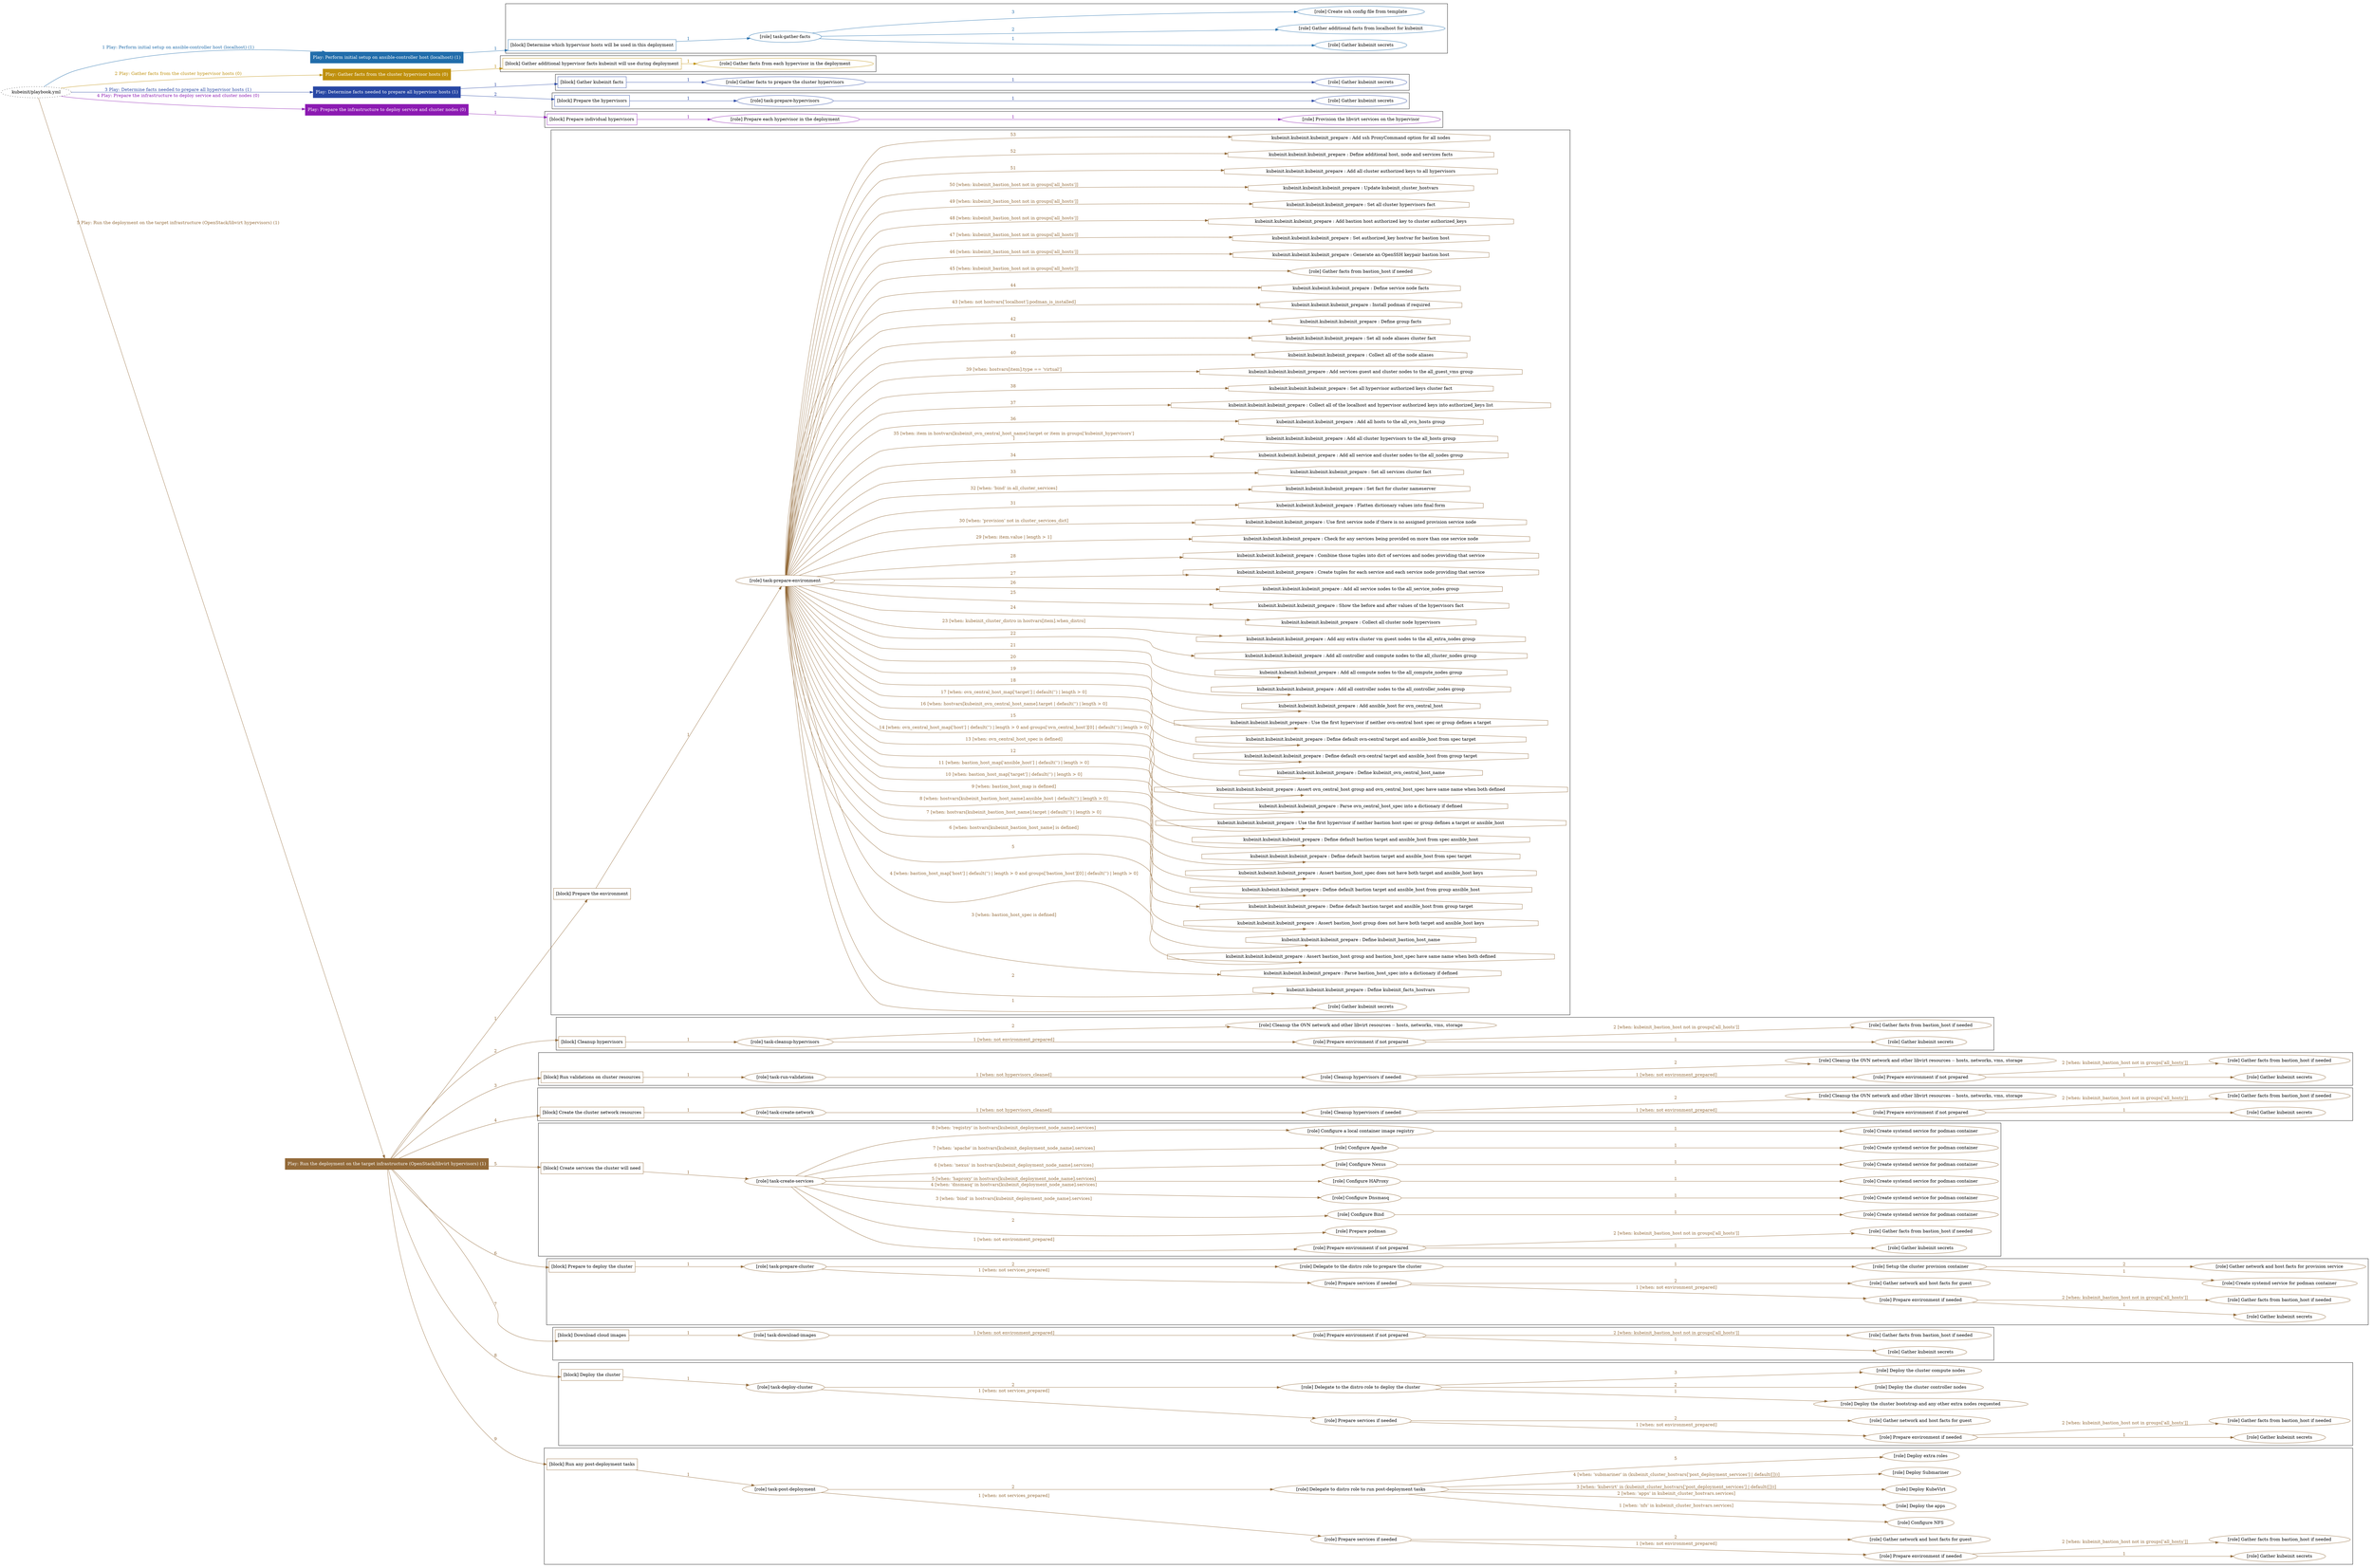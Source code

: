 digraph {
	graph [concentrate=true ordering=in rankdir=LR ratio=fill]
	edge [esep=5 sep=10]
	"kubeinit/playbook.yml" [URL="/home/runner/work/kubeinit/kubeinit/kubeinit/playbook.yml" id=playbook_6b2d8660 style=dotted]
	"kubeinit/playbook.yml" -> play_729b2e69 [label="1 Play: Perform initial setup on ansible-controller host (localhost) (1)" color="#216dab" fontcolor="#216dab" id=edge_play_729b2e69 labeltooltip="1 Play: Perform initial setup on ansible-controller host (localhost) (1)" tooltip="1 Play: Perform initial setup on ansible-controller host (localhost) (1)"]
	subgraph "Play: Perform initial setup on ansible-controller host (localhost) (1)" {
		play_729b2e69 [label="Play: Perform initial setup on ansible-controller host (localhost) (1)" URL="/home/runner/work/kubeinit/kubeinit/kubeinit/playbook.yml" color="#216dab" fontcolor="#ffffff" id=play_729b2e69 shape=box style=filled tooltip=localhost]
		play_729b2e69 -> block_eef77d33 [label=1 color="#216dab" fontcolor="#216dab" id=edge_block_eef77d33 labeltooltip=1 tooltip=1]
		subgraph cluster_block_eef77d33 {
			block_eef77d33 [label="[block] Determine which hypervisor hosts will be used in this deployment" URL="/home/runner/work/kubeinit/kubeinit/kubeinit/playbook.yml" color="#216dab" id=block_eef77d33 labeltooltip="Determine which hypervisor hosts will be used in this deployment" shape=box tooltip="Determine which hypervisor hosts will be used in this deployment"]
			block_eef77d33 -> role_0a9cae14 [label="1 " color="#216dab" fontcolor="#216dab" id=edge_role_0a9cae14 labeltooltip="1 " tooltip="1 "]
			subgraph "task-gather-facts" {
				role_0a9cae14 [label="[role] task-gather-facts" URL="/home/runner/work/kubeinit/kubeinit/kubeinit/playbook.yml" color="#216dab" id=role_0a9cae14 tooltip="task-gather-facts"]
				role_0a9cae14 -> role_209f19ba [label="1 " color="#216dab" fontcolor="#216dab" id=edge_role_209f19ba labeltooltip="1 " tooltip="1 "]
				subgraph "Gather kubeinit secrets" {
					role_209f19ba [label="[role] Gather kubeinit secrets" URL="/home/runner/.ansible/collections/ansible_collections/kubeinit/kubeinit/roles/kubeinit_prepare/tasks/build_hypervisors_group.yml" color="#216dab" id=role_209f19ba tooltip="Gather kubeinit secrets"]
				}
				role_0a9cae14 -> role_3df05422 [label="2 " color="#216dab" fontcolor="#216dab" id=edge_role_3df05422 labeltooltip="2 " tooltip="2 "]
				subgraph "Gather additional facts from localhost for kubeinit" {
					role_3df05422 [label="[role] Gather additional facts from localhost for kubeinit" URL="/home/runner/.ansible/collections/ansible_collections/kubeinit/kubeinit/roles/kubeinit_prepare/tasks/build_hypervisors_group.yml" color="#216dab" id=role_3df05422 tooltip="Gather additional facts from localhost for kubeinit"]
				}
				role_0a9cae14 -> role_0d93eebe [label="3 " color="#216dab" fontcolor="#216dab" id=edge_role_0d93eebe labeltooltip="3 " tooltip="3 "]
				subgraph "Create ssh config file from template" {
					role_0d93eebe [label="[role] Create ssh config file from template" URL="/home/runner/.ansible/collections/ansible_collections/kubeinit/kubeinit/roles/kubeinit_prepare/tasks/build_hypervisors_group.yml" color="#216dab" id=role_0d93eebe tooltip="Create ssh config file from template"]
				}
			}
		}
	}
	"kubeinit/playbook.yml" -> play_3d7e2083 [label="2 Play: Gather facts from the cluster hypervisor hosts (0)" color="#bf900d" fontcolor="#bf900d" id=edge_play_3d7e2083 labeltooltip="2 Play: Gather facts from the cluster hypervisor hosts (0)" tooltip="2 Play: Gather facts from the cluster hypervisor hosts (0)"]
	subgraph "Play: Gather facts from the cluster hypervisor hosts (0)" {
		play_3d7e2083 [label="Play: Gather facts from the cluster hypervisor hosts (0)" URL="/home/runner/work/kubeinit/kubeinit/kubeinit/playbook.yml" color="#bf900d" fontcolor="#ffffff" id=play_3d7e2083 shape=box style=filled tooltip="Play: Gather facts from the cluster hypervisor hosts (0)"]
		play_3d7e2083 -> block_5c3d5a81 [label=1 color="#bf900d" fontcolor="#bf900d" id=edge_block_5c3d5a81 labeltooltip=1 tooltip=1]
		subgraph cluster_block_5c3d5a81 {
			block_5c3d5a81 [label="[block] Gather additional hypervisor facts kubeinit will use during deployment" URL="/home/runner/work/kubeinit/kubeinit/kubeinit/playbook.yml" color="#bf900d" id=block_5c3d5a81 labeltooltip="Gather additional hypervisor facts kubeinit will use during deployment" shape=box tooltip="Gather additional hypervisor facts kubeinit will use during deployment"]
			block_5c3d5a81 -> role_1170b702 [label="1 " color="#bf900d" fontcolor="#bf900d" id=edge_role_1170b702 labeltooltip="1 " tooltip="1 "]
			subgraph "Gather facts from each hypervisor in the deployment" {
				role_1170b702 [label="[role] Gather facts from each hypervisor in the deployment" URL="/home/runner/work/kubeinit/kubeinit/kubeinit/playbook.yml" color="#bf900d" id=role_1170b702 tooltip="Gather facts from each hypervisor in the deployment"]
			}
		}
	}
	"kubeinit/playbook.yml" -> play_42cd60ea [label="3 Play: Determine facts needed to prepare all hypervisor hosts (1)" color="#2847a4" fontcolor="#2847a4" id=edge_play_42cd60ea labeltooltip="3 Play: Determine facts needed to prepare all hypervisor hosts (1)" tooltip="3 Play: Determine facts needed to prepare all hypervisor hosts (1)"]
	subgraph "Play: Determine facts needed to prepare all hypervisor hosts (1)" {
		play_42cd60ea [label="Play: Determine facts needed to prepare all hypervisor hosts (1)" URL="/home/runner/work/kubeinit/kubeinit/kubeinit/playbook.yml" color="#2847a4" fontcolor="#ffffff" id=play_42cd60ea shape=box style=filled tooltip=localhost]
		play_42cd60ea -> block_eb3a3354 [label=1 color="#2847a4" fontcolor="#2847a4" id=edge_block_eb3a3354 labeltooltip=1 tooltip=1]
		subgraph cluster_block_eb3a3354 {
			block_eb3a3354 [label="[block] Gather kubeinit facts" URL="/home/runner/work/kubeinit/kubeinit/kubeinit/playbook.yml" color="#2847a4" id=block_eb3a3354 labeltooltip="Gather kubeinit facts" shape=box tooltip="Gather kubeinit facts"]
			block_eb3a3354 -> role_980413a0 [label="1 " color="#2847a4" fontcolor="#2847a4" id=edge_role_980413a0 labeltooltip="1 " tooltip="1 "]
			subgraph "Gather facts to prepare the cluster hypervisors" {
				role_980413a0 [label="[role] Gather facts to prepare the cluster hypervisors" URL="/home/runner/work/kubeinit/kubeinit/kubeinit/playbook.yml" color="#2847a4" id=role_980413a0 tooltip="Gather facts to prepare the cluster hypervisors"]
				role_980413a0 -> role_a0b350c4 [label="1 " color="#2847a4" fontcolor="#2847a4" id=edge_role_a0b350c4 labeltooltip="1 " tooltip="1 "]
				subgraph "Gather kubeinit secrets" {
					role_a0b350c4 [label="[role] Gather kubeinit secrets" URL="/home/runner/.ansible/collections/ansible_collections/kubeinit/kubeinit/roles/kubeinit_prepare/tasks/gather_kubeinit_facts.yml" color="#2847a4" id=role_a0b350c4 tooltip="Gather kubeinit secrets"]
				}
			}
		}
		play_42cd60ea -> block_7252b95f [label=2 color="#2847a4" fontcolor="#2847a4" id=edge_block_7252b95f labeltooltip=2 tooltip=2]
		subgraph cluster_block_7252b95f {
			block_7252b95f [label="[block] Prepare the hypervisors" URL="/home/runner/work/kubeinit/kubeinit/kubeinit/playbook.yml" color="#2847a4" id=block_7252b95f labeltooltip="Prepare the hypervisors" shape=box tooltip="Prepare the hypervisors"]
			block_7252b95f -> role_cfa7982a [label="1 " color="#2847a4" fontcolor="#2847a4" id=edge_role_cfa7982a labeltooltip="1 " tooltip="1 "]
			subgraph "task-prepare-hypervisors" {
				role_cfa7982a [label="[role] task-prepare-hypervisors" URL="/home/runner/work/kubeinit/kubeinit/kubeinit/playbook.yml" color="#2847a4" id=role_cfa7982a tooltip="task-prepare-hypervisors"]
				role_cfa7982a -> role_ad60bcf4 [label="1 " color="#2847a4" fontcolor="#2847a4" id=edge_role_ad60bcf4 labeltooltip="1 " tooltip="1 "]
				subgraph "Gather kubeinit secrets" {
					role_ad60bcf4 [label="[role] Gather kubeinit secrets" URL="/home/runner/.ansible/collections/ansible_collections/kubeinit/kubeinit/roles/kubeinit_prepare/tasks/gather_kubeinit_facts.yml" color="#2847a4" id=role_ad60bcf4 tooltip="Gather kubeinit secrets"]
				}
			}
		}
	}
	"kubeinit/playbook.yml" -> play_c3555a79 [label="4 Play: Prepare the infrastructure to deploy service and cluster nodes (0)" color="#8c1ab2" fontcolor="#8c1ab2" id=edge_play_c3555a79 labeltooltip="4 Play: Prepare the infrastructure to deploy service and cluster nodes (0)" tooltip="4 Play: Prepare the infrastructure to deploy service and cluster nodes (0)"]
	subgraph "Play: Prepare the infrastructure to deploy service and cluster nodes (0)" {
		play_c3555a79 [label="Play: Prepare the infrastructure to deploy service and cluster nodes (0)" URL="/home/runner/work/kubeinit/kubeinit/kubeinit/playbook.yml" color="#8c1ab2" fontcolor="#ffffff" id=play_c3555a79 shape=box style=filled tooltip="Play: Prepare the infrastructure to deploy service and cluster nodes (0)"]
		play_c3555a79 -> block_8cabf4f1 [label=1 color="#8c1ab2" fontcolor="#8c1ab2" id=edge_block_8cabf4f1 labeltooltip=1 tooltip=1]
		subgraph cluster_block_8cabf4f1 {
			block_8cabf4f1 [label="[block] Prepare individual hypervisors" URL="/home/runner/work/kubeinit/kubeinit/kubeinit/playbook.yml" color="#8c1ab2" id=block_8cabf4f1 labeltooltip="Prepare individual hypervisors" shape=box tooltip="Prepare individual hypervisors"]
			block_8cabf4f1 -> role_92a5b36d [label="1 " color="#8c1ab2" fontcolor="#8c1ab2" id=edge_role_92a5b36d labeltooltip="1 " tooltip="1 "]
			subgraph "Prepare each hypervisor in the deployment" {
				role_92a5b36d [label="[role] Prepare each hypervisor in the deployment" URL="/home/runner/work/kubeinit/kubeinit/kubeinit/playbook.yml" color="#8c1ab2" id=role_92a5b36d tooltip="Prepare each hypervisor in the deployment"]
				role_92a5b36d -> role_6ce20943 [label="1 " color="#8c1ab2" fontcolor="#8c1ab2" id=edge_role_6ce20943 labeltooltip="1 " tooltip="1 "]
				subgraph "Provision the libvirt services on the hypervisor" {
					role_6ce20943 [label="[role] Provision the libvirt services on the hypervisor" URL="/home/runner/.ansible/collections/ansible_collections/kubeinit/kubeinit/roles/kubeinit_prepare/tasks/prepare_hypervisor.yml" color="#8c1ab2" id=role_6ce20943 tooltip="Provision the libvirt services on the hypervisor"]
				}
			}
		}
	}
	"kubeinit/playbook.yml" -> play_2997e58c [label="5 Play: Run the deployment on the target infrastructure (OpenStack/libvirt hypervisors) (1)" color="#936a39" fontcolor="#936a39" id=edge_play_2997e58c labeltooltip="5 Play: Run the deployment on the target infrastructure (OpenStack/libvirt hypervisors) (1)" tooltip="5 Play: Run the deployment on the target infrastructure (OpenStack/libvirt hypervisors) (1)"]
	subgraph "Play: Run the deployment on the target infrastructure (OpenStack/libvirt hypervisors) (1)" {
		play_2997e58c [label="Play: Run the deployment on the target infrastructure (OpenStack/libvirt hypervisors) (1)" URL="/home/runner/work/kubeinit/kubeinit/kubeinit/playbook.yml" color="#936a39" fontcolor="#ffffff" id=play_2997e58c shape=box style=filled tooltip=localhost]
		play_2997e58c -> block_65732753 [label=1 color="#936a39" fontcolor="#936a39" id=edge_block_65732753 labeltooltip=1 tooltip=1]
		subgraph cluster_block_65732753 {
			block_65732753 [label="[block] Prepare the environment" URL="/home/runner/work/kubeinit/kubeinit/kubeinit/playbook.yml" color="#936a39" id=block_65732753 labeltooltip="Prepare the environment" shape=box tooltip="Prepare the environment"]
			block_65732753 -> role_1ac8fe51 [label="1 " color="#936a39" fontcolor="#936a39" id=edge_role_1ac8fe51 labeltooltip="1 " tooltip="1 "]
			subgraph "task-prepare-environment" {
				role_1ac8fe51 [label="[role] task-prepare-environment" URL="/home/runner/work/kubeinit/kubeinit/kubeinit/playbook.yml" color="#936a39" id=role_1ac8fe51 tooltip="task-prepare-environment"]
				role_1ac8fe51 -> role_7e195970 [label="1 " color="#936a39" fontcolor="#936a39" id=edge_role_7e195970 labeltooltip="1 " tooltip="1 "]
				subgraph "Gather kubeinit secrets" {
					role_7e195970 [label="[role] Gather kubeinit secrets" URL="/home/runner/.ansible/collections/ansible_collections/kubeinit/kubeinit/roles/kubeinit_prepare/tasks/gather_kubeinit_facts.yml" color="#936a39" id=role_7e195970 tooltip="Gather kubeinit secrets"]
				}
				task_993d49e0 [label="kubeinit.kubeinit.kubeinit_prepare : Define kubeinit_facts_hostvars" URL="/home/runner/.ansible/collections/ansible_collections/kubeinit/kubeinit/roles/kubeinit_prepare/tasks/main.yml" color="#936a39" id=task_993d49e0 shape=octagon tooltip="kubeinit.kubeinit.kubeinit_prepare : Define kubeinit_facts_hostvars"]
				role_1ac8fe51 -> task_993d49e0 [label="2 " color="#936a39" fontcolor="#936a39" id=edge_task_993d49e0 labeltooltip="2 " tooltip="2 "]
				task_4e782488 [label="kubeinit.kubeinit.kubeinit_prepare : Parse bastion_host_spec into a dictionary if defined" URL="/home/runner/.ansible/collections/ansible_collections/kubeinit/kubeinit/roles/kubeinit_prepare/tasks/main.yml" color="#936a39" id=task_4e782488 shape=octagon tooltip="kubeinit.kubeinit.kubeinit_prepare : Parse bastion_host_spec into a dictionary if defined"]
				role_1ac8fe51 -> task_4e782488 [label="3 [when: bastion_host_spec is defined]" color="#936a39" fontcolor="#936a39" id=edge_task_4e782488 labeltooltip="3 [when: bastion_host_spec is defined]" tooltip="3 [when: bastion_host_spec is defined]"]
				task_9a42dfe3 [label="kubeinit.kubeinit.kubeinit_prepare : Assert bastion_host group and bastion_host_spec have same name when both defined" URL="/home/runner/.ansible/collections/ansible_collections/kubeinit/kubeinit/roles/kubeinit_prepare/tasks/main.yml" color="#936a39" id=task_9a42dfe3 shape=octagon tooltip="kubeinit.kubeinit.kubeinit_prepare : Assert bastion_host group and bastion_host_spec have same name when both defined"]
				role_1ac8fe51 -> task_9a42dfe3 [label="4 [when: bastion_host_map['host'] | default('') | length > 0 and groups['bastion_host'][0] | default('') | length > 0]" color="#936a39" fontcolor="#936a39" id=edge_task_9a42dfe3 labeltooltip="4 [when: bastion_host_map['host'] | default('') | length > 0 and groups['bastion_host'][0] | default('') | length > 0]" tooltip="4 [when: bastion_host_map['host'] | default('') | length > 0 and groups['bastion_host'][0] | default('') | length > 0]"]
				task_984f4165 [label="kubeinit.kubeinit.kubeinit_prepare : Define kubeinit_bastion_host_name" URL="/home/runner/.ansible/collections/ansible_collections/kubeinit/kubeinit/roles/kubeinit_prepare/tasks/main.yml" color="#936a39" id=task_984f4165 shape=octagon tooltip="kubeinit.kubeinit.kubeinit_prepare : Define kubeinit_bastion_host_name"]
				role_1ac8fe51 -> task_984f4165 [label="5 " color="#936a39" fontcolor="#936a39" id=edge_task_984f4165 labeltooltip="5 " tooltip="5 "]
				task_cfbda9c4 [label="kubeinit.kubeinit.kubeinit_prepare : Assert bastion_host group does not have both target and ansible_host keys" URL="/home/runner/.ansible/collections/ansible_collections/kubeinit/kubeinit/roles/kubeinit_prepare/tasks/main.yml" color="#936a39" id=task_cfbda9c4 shape=octagon tooltip="kubeinit.kubeinit.kubeinit_prepare : Assert bastion_host group does not have both target and ansible_host keys"]
				role_1ac8fe51 -> task_cfbda9c4 [label="6 [when: hostvars[kubeinit_bastion_host_name] is defined]" color="#936a39" fontcolor="#936a39" id=edge_task_cfbda9c4 labeltooltip="6 [when: hostvars[kubeinit_bastion_host_name] is defined]" tooltip="6 [when: hostvars[kubeinit_bastion_host_name] is defined]"]
				task_724634d5 [label="kubeinit.kubeinit.kubeinit_prepare : Define default bastion target and ansible_host from group target" URL="/home/runner/.ansible/collections/ansible_collections/kubeinit/kubeinit/roles/kubeinit_prepare/tasks/main.yml" color="#936a39" id=task_724634d5 shape=octagon tooltip="kubeinit.kubeinit.kubeinit_prepare : Define default bastion target and ansible_host from group target"]
				role_1ac8fe51 -> task_724634d5 [label="7 [when: hostvars[kubeinit_bastion_host_name].target | default('') | length > 0]" color="#936a39" fontcolor="#936a39" id=edge_task_724634d5 labeltooltip="7 [when: hostvars[kubeinit_bastion_host_name].target | default('') | length > 0]" tooltip="7 [when: hostvars[kubeinit_bastion_host_name].target | default('') | length > 0]"]
				task_b7a7f23b [label="kubeinit.kubeinit.kubeinit_prepare : Define default bastion target and ansible_host from group ansible_host" URL="/home/runner/.ansible/collections/ansible_collections/kubeinit/kubeinit/roles/kubeinit_prepare/tasks/main.yml" color="#936a39" id=task_b7a7f23b shape=octagon tooltip="kubeinit.kubeinit.kubeinit_prepare : Define default bastion target and ansible_host from group ansible_host"]
				role_1ac8fe51 -> task_b7a7f23b [label="8 [when: hostvars[kubeinit_bastion_host_name].ansible_host | default('') | length > 0]" color="#936a39" fontcolor="#936a39" id=edge_task_b7a7f23b labeltooltip="8 [when: hostvars[kubeinit_bastion_host_name].ansible_host | default('') | length > 0]" tooltip="8 [when: hostvars[kubeinit_bastion_host_name].ansible_host | default('') | length > 0]"]
				task_654ab9a1 [label="kubeinit.kubeinit.kubeinit_prepare : Assert bastion_host_spec does not have both target and ansible_host keys" URL="/home/runner/.ansible/collections/ansible_collections/kubeinit/kubeinit/roles/kubeinit_prepare/tasks/main.yml" color="#936a39" id=task_654ab9a1 shape=octagon tooltip="kubeinit.kubeinit.kubeinit_prepare : Assert bastion_host_spec does not have both target and ansible_host keys"]
				role_1ac8fe51 -> task_654ab9a1 [label="9 [when: bastion_host_map is defined]" color="#936a39" fontcolor="#936a39" id=edge_task_654ab9a1 labeltooltip="9 [when: bastion_host_map is defined]" tooltip="9 [when: bastion_host_map is defined]"]
				task_e29aa79f [label="kubeinit.kubeinit.kubeinit_prepare : Define default bastion target and ansible_host from spec target" URL="/home/runner/.ansible/collections/ansible_collections/kubeinit/kubeinit/roles/kubeinit_prepare/tasks/main.yml" color="#936a39" id=task_e29aa79f shape=octagon tooltip="kubeinit.kubeinit.kubeinit_prepare : Define default bastion target and ansible_host from spec target"]
				role_1ac8fe51 -> task_e29aa79f [label="10 [when: bastion_host_map['target'] | default('') | length > 0]" color="#936a39" fontcolor="#936a39" id=edge_task_e29aa79f labeltooltip="10 [when: bastion_host_map['target'] | default('') | length > 0]" tooltip="10 [when: bastion_host_map['target'] | default('') | length > 0]"]
				task_85acda01 [label="kubeinit.kubeinit.kubeinit_prepare : Define default bastion target and ansible_host from spec ansible_host" URL="/home/runner/.ansible/collections/ansible_collections/kubeinit/kubeinit/roles/kubeinit_prepare/tasks/main.yml" color="#936a39" id=task_85acda01 shape=octagon tooltip="kubeinit.kubeinit.kubeinit_prepare : Define default bastion target and ansible_host from spec ansible_host"]
				role_1ac8fe51 -> task_85acda01 [label="11 [when: bastion_host_map['ansible_host'] | default('') | length > 0]" color="#936a39" fontcolor="#936a39" id=edge_task_85acda01 labeltooltip="11 [when: bastion_host_map['ansible_host'] | default('') | length > 0]" tooltip="11 [when: bastion_host_map['ansible_host'] | default('') | length > 0]"]
				task_e6d7ab8a [label="kubeinit.kubeinit.kubeinit_prepare : Use the first hypervisor if neither bastion host spec or group defines a target or ansible_host" URL="/home/runner/.ansible/collections/ansible_collections/kubeinit/kubeinit/roles/kubeinit_prepare/tasks/main.yml" color="#936a39" id=task_e6d7ab8a shape=octagon tooltip="kubeinit.kubeinit.kubeinit_prepare : Use the first hypervisor if neither bastion host spec or group defines a target or ansible_host"]
				role_1ac8fe51 -> task_e6d7ab8a [label="12 " color="#936a39" fontcolor="#936a39" id=edge_task_e6d7ab8a labeltooltip="12 " tooltip="12 "]
				task_bbb95dd0 [label="kubeinit.kubeinit.kubeinit_prepare : Parse ovn_central_host_spec into a dictionary if defined" URL="/home/runner/.ansible/collections/ansible_collections/kubeinit/kubeinit/roles/kubeinit_prepare/tasks/main.yml" color="#936a39" id=task_bbb95dd0 shape=octagon tooltip="kubeinit.kubeinit.kubeinit_prepare : Parse ovn_central_host_spec into a dictionary if defined"]
				role_1ac8fe51 -> task_bbb95dd0 [label="13 [when: ovn_central_host_spec is defined]" color="#936a39" fontcolor="#936a39" id=edge_task_bbb95dd0 labeltooltip="13 [when: ovn_central_host_spec is defined]" tooltip="13 [when: ovn_central_host_spec is defined]"]
				task_cd7d195b [label="kubeinit.kubeinit.kubeinit_prepare : Assert ovn_central_host group and ovn_central_host_spec have same name when both defined" URL="/home/runner/.ansible/collections/ansible_collections/kubeinit/kubeinit/roles/kubeinit_prepare/tasks/main.yml" color="#936a39" id=task_cd7d195b shape=octagon tooltip="kubeinit.kubeinit.kubeinit_prepare : Assert ovn_central_host group and ovn_central_host_spec have same name when both defined"]
				role_1ac8fe51 -> task_cd7d195b [label="14 [when: ovn_central_host_map['host'] | default('') | length > 0 and groups['ovn_central_host'][0] | default('') | length > 0]" color="#936a39" fontcolor="#936a39" id=edge_task_cd7d195b labeltooltip="14 [when: ovn_central_host_map['host'] | default('') | length > 0 and groups['ovn_central_host'][0] | default('') | length > 0]" tooltip="14 [when: ovn_central_host_map['host'] | default('') | length > 0 and groups['ovn_central_host'][0] | default('') | length > 0]"]
				task_e1b41965 [label="kubeinit.kubeinit.kubeinit_prepare : Define kubeinit_ovn_central_host_name" URL="/home/runner/.ansible/collections/ansible_collections/kubeinit/kubeinit/roles/kubeinit_prepare/tasks/main.yml" color="#936a39" id=task_e1b41965 shape=octagon tooltip="kubeinit.kubeinit.kubeinit_prepare : Define kubeinit_ovn_central_host_name"]
				role_1ac8fe51 -> task_e1b41965 [label="15 " color="#936a39" fontcolor="#936a39" id=edge_task_e1b41965 labeltooltip="15 " tooltip="15 "]
				task_8aca5328 [label="kubeinit.kubeinit.kubeinit_prepare : Define default ovn-central target and ansible_host from group target" URL="/home/runner/.ansible/collections/ansible_collections/kubeinit/kubeinit/roles/kubeinit_prepare/tasks/main.yml" color="#936a39" id=task_8aca5328 shape=octagon tooltip="kubeinit.kubeinit.kubeinit_prepare : Define default ovn-central target and ansible_host from group target"]
				role_1ac8fe51 -> task_8aca5328 [label="16 [when: hostvars[kubeinit_ovn_central_host_name].target | default('') | length > 0]" color="#936a39" fontcolor="#936a39" id=edge_task_8aca5328 labeltooltip="16 [when: hostvars[kubeinit_ovn_central_host_name].target | default('') | length > 0]" tooltip="16 [when: hostvars[kubeinit_ovn_central_host_name].target | default('') | length > 0]"]
				task_a6d1c952 [label="kubeinit.kubeinit.kubeinit_prepare : Define default ovn-central target and ansible_host from spec target" URL="/home/runner/.ansible/collections/ansible_collections/kubeinit/kubeinit/roles/kubeinit_prepare/tasks/main.yml" color="#936a39" id=task_a6d1c952 shape=octagon tooltip="kubeinit.kubeinit.kubeinit_prepare : Define default ovn-central target and ansible_host from spec target"]
				role_1ac8fe51 -> task_a6d1c952 [label="17 [when: ovn_central_host_map['target'] | default('') | length > 0]" color="#936a39" fontcolor="#936a39" id=edge_task_a6d1c952 labeltooltip="17 [when: ovn_central_host_map['target'] | default('') | length > 0]" tooltip="17 [when: ovn_central_host_map['target'] | default('') | length > 0]"]
				task_5e8d0e60 [label="kubeinit.kubeinit.kubeinit_prepare : Use the first hypervisor if neither ovn-central host spec or group defines a target" URL="/home/runner/.ansible/collections/ansible_collections/kubeinit/kubeinit/roles/kubeinit_prepare/tasks/main.yml" color="#936a39" id=task_5e8d0e60 shape=octagon tooltip="kubeinit.kubeinit.kubeinit_prepare : Use the first hypervisor if neither ovn-central host spec or group defines a target"]
				role_1ac8fe51 -> task_5e8d0e60 [label="18 " color="#936a39" fontcolor="#936a39" id=edge_task_5e8d0e60 labeltooltip="18 " tooltip="18 "]
				task_bb241eb0 [label="kubeinit.kubeinit.kubeinit_prepare : Add ansible_host for ovn_central_host" URL="/home/runner/.ansible/collections/ansible_collections/kubeinit/kubeinit/roles/kubeinit_prepare/tasks/main.yml" color="#936a39" id=task_bb241eb0 shape=octagon tooltip="kubeinit.kubeinit.kubeinit_prepare : Add ansible_host for ovn_central_host"]
				role_1ac8fe51 -> task_bb241eb0 [label="19 " color="#936a39" fontcolor="#936a39" id=edge_task_bb241eb0 labeltooltip="19 " tooltip="19 "]
				task_37d0c194 [label="kubeinit.kubeinit.kubeinit_prepare : Add all controller nodes to the all_controller_nodes group" URL="/home/runner/.ansible/collections/ansible_collections/kubeinit/kubeinit/roles/kubeinit_prepare/tasks/prepare_groups.yml" color="#936a39" id=task_37d0c194 shape=octagon tooltip="kubeinit.kubeinit.kubeinit_prepare : Add all controller nodes to the all_controller_nodes group"]
				role_1ac8fe51 -> task_37d0c194 [label="20 " color="#936a39" fontcolor="#936a39" id=edge_task_37d0c194 labeltooltip="20 " tooltip="20 "]
				task_4ff1e880 [label="kubeinit.kubeinit.kubeinit_prepare : Add all compute nodes to the all_compute_nodes group" URL="/home/runner/.ansible/collections/ansible_collections/kubeinit/kubeinit/roles/kubeinit_prepare/tasks/prepare_groups.yml" color="#936a39" id=task_4ff1e880 shape=octagon tooltip="kubeinit.kubeinit.kubeinit_prepare : Add all compute nodes to the all_compute_nodes group"]
				role_1ac8fe51 -> task_4ff1e880 [label="21 " color="#936a39" fontcolor="#936a39" id=edge_task_4ff1e880 labeltooltip="21 " tooltip="21 "]
				task_a9cf7fae [label="kubeinit.kubeinit.kubeinit_prepare : Add all controller and compute nodes to the all_cluster_nodes group" URL="/home/runner/.ansible/collections/ansible_collections/kubeinit/kubeinit/roles/kubeinit_prepare/tasks/prepare_groups.yml" color="#936a39" id=task_a9cf7fae shape=octagon tooltip="kubeinit.kubeinit.kubeinit_prepare : Add all controller and compute nodes to the all_cluster_nodes group"]
				role_1ac8fe51 -> task_a9cf7fae [label="22 " color="#936a39" fontcolor="#936a39" id=edge_task_a9cf7fae labeltooltip="22 " tooltip="22 "]
				task_8347cdd2 [label="kubeinit.kubeinit.kubeinit_prepare : Add any extra cluster vm guest nodes to the all_extra_nodes group" URL="/home/runner/.ansible/collections/ansible_collections/kubeinit/kubeinit/roles/kubeinit_prepare/tasks/prepare_groups.yml" color="#936a39" id=task_8347cdd2 shape=octagon tooltip="kubeinit.kubeinit.kubeinit_prepare : Add any extra cluster vm guest nodes to the all_extra_nodes group"]
				role_1ac8fe51 -> task_8347cdd2 [label="23 [when: kubeinit_cluster_distro in hostvars[item].when_distro]" color="#936a39" fontcolor="#936a39" id=edge_task_8347cdd2 labeltooltip="23 [when: kubeinit_cluster_distro in hostvars[item].when_distro]" tooltip="23 [when: kubeinit_cluster_distro in hostvars[item].when_distro]"]
				task_026a6dd6 [label="kubeinit.kubeinit.kubeinit_prepare : Collect all cluster node hypervisors" URL="/home/runner/.ansible/collections/ansible_collections/kubeinit/kubeinit/roles/kubeinit_prepare/tasks/prepare_groups.yml" color="#936a39" id=task_026a6dd6 shape=octagon tooltip="kubeinit.kubeinit.kubeinit_prepare : Collect all cluster node hypervisors"]
				role_1ac8fe51 -> task_026a6dd6 [label="24 " color="#936a39" fontcolor="#936a39" id=edge_task_026a6dd6 labeltooltip="24 " tooltip="24 "]
				task_b7a4020b [label="kubeinit.kubeinit.kubeinit_prepare : Show the before and after values of the hypervisors fact" URL="/home/runner/.ansible/collections/ansible_collections/kubeinit/kubeinit/roles/kubeinit_prepare/tasks/prepare_groups.yml" color="#936a39" id=task_b7a4020b shape=octagon tooltip="kubeinit.kubeinit.kubeinit_prepare : Show the before and after values of the hypervisors fact"]
				role_1ac8fe51 -> task_b7a4020b [label="25 " color="#936a39" fontcolor="#936a39" id=edge_task_b7a4020b labeltooltip="25 " tooltip="25 "]
				task_6105c9c5 [label="kubeinit.kubeinit.kubeinit_prepare : Add all service nodes to the all_service_nodes group" URL="/home/runner/.ansible/collections/ansible_collections/kubeinit/kubeinit/roles/kubeinit_prepare/tasks/prepare_groups.yml" color="#936a39" id=task_6105c9c5 shape=octagon tooltip="kubeinit.kubeinit.kubeinit_prepare : Add all service nodes to the all_service_nodes group"]
				role_1ac8fe51 -> task_6105c9c5 [label="26 " color="#936a39" fontcolor="#936a39" id=edge_task_6105c9c5 labeltooltip="26 " tooltip="26 "]
				task_c7d53d08 [label="kubeinit.kubeinit.kubeinit_prepare : Create tuples for each service and each service node providing that service" URL="/home/runner/.ansible/collections/ansible_collections/kubeinit/kubeinit/roles/kubeinit_prepare/tasks/prepare_groups.yml" color="#936a39" id=task_c7d53d08 shape=octagon tooltip="kubeinit.kubeinit.kubeinit_prepare : Create tuples for each service and each service node providing that service"]
				role_1ac8fe51 -> task_c7d53d08 [label="27 " color="#936a39" fontcolor="#936a39" id=edge_task_c7d53d08 labeltooltip="27 " tooltip="27 "]
				task_33e3df14 [label="kubeinit.kubeinit.kubeinit_prepare : Combine those tuples into dict of services and nodes providing that service" URL="/home/runner/.ansible/collections/ansible_collections/kubeinit/kubeinit/roles/kubeinit_prepare/tasks/prepare_groups.yml" color="#936a39" id=task_33e3df14 shape=octagon tooltip="kubeinit.kubeinit.kubeinit_prepare : Combine those tuples into dict of services and nodes providing that service"]
				role_1ac8fe51 -> task_33e3df14 [label="28 " color="#936a39" fontcolor="#936a39" id=edge_task_33e3df14 labeltooltip="28 " tooltip="28 "]
				task_fb69f060 [label="kubeinit.kubeinit.kubeinit_prepare : Check for any services being provided on more than one service node" URL="/home/runner/.ansible/collections/ansible_collections/kubeinit/kubeinit/roles/kubeinit_prepare/tasks/prepare_groups.yml" color="#936a39" id=task_fb69f060 shape=octagon tooltip="kubeinit.kubeinit.kubeinit_prepare : Check for any services being provided on more than one service node"]
				role_1ac8fe51 -> task_fb69f060 [label="29 [when: item.value | length > 1]" color="#936a39" fontcolor="#936a39" id=edge_task_fb69f060 labeltooltip="29 [when: item.value | length > 1]" tooltip="29 [when: item.value | length > 1]"]
				task_eb956b78 [label="kubeinit.kubeinit.kubeinit_prepare : Use first service node if there is no assigned provision service node" URL="/home/runner/.ansible/collections/ansible_collections/kubeinit/kubeinit/roles/kubeinit_prepare/tasks/prepare_groups.yml" color="#936a39" id=task_eb956b78 shape=octagon tooltip="kubeinit.kubeinit.kubeinit_prepare : Use first service node if there is no assigned provision service node"]
				role_1ac8fe51 -> task_eb956b78 [label="30 [when: 'provision' not in cluster_services_dict]" color="#936a39" fontcolor="#936a39" id=edge_task_eb956b78 labeltooltip="30 [when: 'provision' not in cluster_services_dict]" tooltip="30 [when: 'provision' not in cluster_services_dict]"]
				task_dc767c0c [label="kubeinit.kubeinit.kubeinit_prepare : Flatten dictionary values into final form" URL="/home/runner/.ansible/collections/ansible_collections/kubeinit/kubeinit/roles/kubeinit_prepare/tasks/prepare_groups.yml" color="#936a39" id=task_dc767c0c shape=octagon tooltip="kubeinit.kubeinit.kubeinit_prepare : Flatten dictionary values into final form"]
				role_1ac8fe51 -> task_dc767c0c [label="31 " color="#936a39" fontcolor="#936a39" id=edge_task_dc767c0c labeltooltip="31 " tooltip="31 "]
				task_154a2303 [label="kubeinit.kubeinit.kubeinit_prepare : Set fact for cluster nameserver" URL="/home/runner/.ansible/collections/ansible_collections/kubeinit/kubeinit/roles/kubeinit_prepare/tasks/prepare_groups.yml" color="#936a39" id=task_154a2303 shape=octagon tooltip="kubeinit.kubeinit.kubeinit_prepare : Set fact for cluster nameserver"]
				role_1ac8fe51 -> task_154a2303 [label="32 [when: 'bind' in all_cluster_services]" color="#936a39" fontcolor="#936a39" id=edge_task_154a2303 labeltooltip="32 [when: 'bind' in all_cluster_services]" tooltip="32 [when: 'bind' in all_cluster_services]"]
				task_cabe1132 [label="kubeinit.kubeinit.kubeinit_prepare : Set all services cluster fact" URL="/home/runner/.ansible/collections/ansible_collections/kubeinit/kubeinit/roles/kubeinit_prepare/tasks/prepare_groups.yml" color="#936a39" id=task_cabe1132 shape=octagon tooltip="kubeinit.kubeinit.kubeinit_prepare : Set all services cluster fact"]
				role_1ac8fe51 -> task_cabe1132 [label="33 " color="#936a39" fontcolor="#936a39" id=edge_task_cabe1132 labeltooltip="33 " tooltip="33 "]
				task_60448a21 [label="kubeinit.kubeinit.kubeinit_prepare : Add all service and cluster nodes to the all_nodes group" URL="/home/runner/.ansible/collections/ansible_collections/kubeinit/kubeinit/roles/kubeinit_prepare/tasks/prepare_groups.yml" color="#936a39" id=task_60448a21 shape=octagon tooltip="kubeinit.kubeinit.kubeinit_prepare : Add all service and cluster nodes to the all_nodes group"]
				role_1ac8fe51 -> task_60448a21 [label="34 " color="#936a39" fontcolor="#936a39" id=edge_task_60448a21 labeltooltip="34 " tooltip="34 "]
				task_27e72b3f [label="kubeinit.kubeinit.kubeinit_prepare : Add all cluster hypervisors to the all_hosts group" URL="/home/runner/.ansible/collections/ansible_collections/kubeinit/kubeinit/roles/kubeinit_prepare/tasks/prepare_groups.yml" color="#936a39" id=task_27e72b3f shape=octagon tooltip="kubeinit.kubeinit.kubeinit_prepare : Add all cluster hypervisors to the all_hosts group"]
				role_1ac8fe51 -> task_27e72b3f [label="35 [when: item in hostvars[kubeinit_ovn_central_host_name].target or item in groups['kubeinit_hypervisors']
]" color="#936a39" fontcolor="#936a39" id=edge_task_27e72b3f labeltooltip="35 [when: item in hostvars[kubeinit_ovn_central_host_name].target or item in groups['kubeinit_hypervisors']
]" tooltip="35 [when: item in hostvars[kubeinit_ovn_central_host_name].target or item in groups['kubeinit_hypervisors']
]"]
				task_9618716b [label="kubeinit.kubeinit.kubeinit_prepare : Add all hosts to the all_ovn_hosts group" URL="/home/runner/.ansible/collections/ansible_collections/kubeinit/kubeinit/roles/kubeinit_prepare/tasks/prepare_groups.yml" color="#936a39" id=task_9618716b shape=octagon tooltip="kubeinit.kubeinit.kubeinit_prepare : Add all hosts to the all_ovn_hosts group"]
				role_1ac8fe51 -> task_9618716b [label="36 " color="#936a39" fontcolor="#936a39" id=edge_task_9618716b labeltooltip="36 " tooltip="36 "]
				task_32e17bc5 [label="kubeinit.kubeinit.kubeinit_prepare : Collect all of the localhost and hypervisor authorized keys into authorized_keys list" URL="/home/runner/.ansible/collections/ansible_collections/kubeinit/kubeinit/roles/kubeinit_prepare/tasks/prepare_groups.yml" color="#936a39" id=task_32e17bc5 shape=octagon tooltip="kubeinit.kubeinit.kubeinit_prepare : Collect all of the localhost and hypervisor authorized keys into authorized_keys list"]
				role_1ac8fe51 -> task_32e17bc5 [label="37 " color="#936a39" fontcolor="#936a39" id=edge_task_32e17bc5 labeltooltip="37 " tooltip="37 "]
				task_f63e28a4 [label="kubeinit.kubeinit.kubeinit_prepare : Set all hypervisor authorized keys cluster fact" URL="/home/runner/.ansible/collections/ansible_collections/kubeinit/kubeinit/roles/kubeinit_prepare/tasks/prepare_groups.yml" color="#936a39" id=task_f63e28a4 shape=octagon tooltip="kubeinit.kubeinit.kubeinit_prepare : Set all hypervisor authorized keys cluster fact"]
				role_1ac8fe51 -> task_f63e28a4 [label="38 " color="#936a39" fontcolor="#936a39" id=edge_task_f63e28a4 labeltooltip="38 " tooltip="38 "]
				task_a7dbc2a4 [label="kubeinit.kubeinit.kubeinit_prepare : Add services guest and cluster nodes to the all_guest_vms group" URL="/home/runner/.ansible/collections/ansible_collections/kubeinit/kubeinit/roles/kubeinit_prepare/tasks/prepare_groups.yml" color="#936a39" id=task_a7dbc2a4 shape=octagon tooltip="kubeinit.kubeinit.kubeinit_prepare : Add services guest and cluster nodes to the all_guest_vms group"]
				role_1ac8fe51 -> task_a7dbc2a4 [label="39 [when: hostvars[item].type == 'virtual']" color="#936a39" fontcolor="#936a39" id=edge_task_a7dbc2a4 labeltooltip="39 [when: hostvars[item].type == 'virtual']" tooltip="39 [when: hostvars[item].type == 'virtual']"]
				task_20b00c26 [label="kubeinit.kubeinit.kubeinit_prepare : Collect all of the node aliases" URL="/home/runner/.ansible/collections/ansible_collections/kubeinit/kubeinit/roles/kubeinit_prepare/tasks/prepare_groups.yml" color="#936a39" id=task_20b00c26 shape=octagon tooltip="kubeinit.kubeinit.kubeinit_prepare : Collect all of the node aliases"]
				role_1ac8fe51 -> task_20b00c26 [label="40 " color="#936a39" fontcolor="#936a39" id=edge_task_20b00c26 labeltooltip="40 " tooltip="40 "]
				task_d483e36e [label="kubeinit.kubeinit.kubeinit_prepare : Set all node aliases cluster fact" URL="/home/runner/.ansible/collections/ansible_collections/kubeinit/kubeinit/roles/kubeinit_prepare/tasks/prepare_groups.yml" color="#936a39" id=task_d483e36e shape=octagon tooltip="kubeinit.kubeinit.kubeinit_prepare : Set all node aliases cluster fact"]
				role_1ac8fe51 -> task_d483e36e [label="41 " color="#936a39" fontcolor="#936a39" id=edge_task_d483e36e labeltooltip="41 " tooltip="41 "]
				task_c8a25e88 [label="kubeinit.kubeinit.kubeinit_prepare : Define group facts" URL="/home/runner/.ansible/collections/ansible_collections/kubeinit/kubeinit/roles/kubeinit_prepare/tasks/main.yml" color="#936a39" id=task_c8a25e88 shape=octagon tooltip="kubeinit.kubeinit.kubeinit_prepare : Define group facts"]
				role_1ac8fe51 -> task_c8a25e88 [label="42 " color="#936a39" fontcolor="#936a39" id=edge_task_c8a25e88 labeltooltip="42 " tooltip="42 "]
				task_6ad5f17c [label="kubeinit.kubeinit.kubeinit_prepare : Install podman if required" URL="/home/runner/.ansible/collections/ansible_collections/kubeinit/kubeinit/roles/kubeinit_prepare/tasks/main.yml" color="#936a39" id=task_6ad5f17c shape=octagon tooltip="kubeinit.kubeinit.kubeinit_prepare : Install podman if required"]
				role_1ac8fe51 -> task_6ad5f17c [label="43 [when: not hostvars['localhost'].podman_is_installed]" color="#936a39" fontcolor="#936a39" id=edge_task_6ad5f17c labeltooltip="43 [when: not hostvars['localhost'].podman_is_installed]" tooltip="43 [when: not hostvars['localhost'].podman_is_installed]"]
				task_438d4642 [label="kubeinit.kubeinit.kubeinit_prepare : Define service node facts" URL="/home/runner/.ansible/collections/ansible_collections/kubeinit/kubeinit/roles/kubeinit_prepare/tasks/main.yml" color="#936a39" id=task_438d4642 shape=octagon tooltip="kubeinit.kubeinit.kubeinit_prepare : Define service node facts"]
				role_1ac8fe51 -> task_438d4642 [label="44 " color="#936a39" fontcolor="#936a39" id=edge_task_438d4642 labeltooltip="44 " tooltip="44 "]
				role_1ac8fe51 -> role_a434229f [label="45 [when: kubeinit_bastion_host not in groups['all_hosts']]" color="#936a39" fontcolor="#936a39" id=edge_role_a434229f labeltooltip="45 [when: kubeinit_bastion_host not in groups['all_hosts']]" tooltip="45 [when: kubeinit_bastion_host not in groups['all_hosts']]"]
				subgraph "Gather facts from bastion_host if needed" {
					role_a434229f [label="[role] Gather facts from bastion_host if needed" URL="/home/runner/.ansible/collections/ansible_collections/kubeinit/kubeinit/roles/kubeinit_prepare/tasks/main.yml" color="#936a39" id=role_a434229f tooltip="Gather facts from bastion_host if needed"]
				}
				task_6904304d [label="kubeinit.kubeinit.kubeinit_prepare : Generate an OpenSSH keypair bastion host" URL="/home/runner/.ansible/collections/ansible_collections/kubeinit/kubeinit/roles/kubeinit_prepare/tasks/main.yml" color="#936a39" id=task_6904304d shape=octagon tooltip="kubeinit.kubeinit.kubeinit_prepare : Generate an OpenSSH keypair bastion host"]
				role_1ac8fe51 -> task_6904304d [label="46 [when: kubeinit_bastion_host not in groups['all_hosts']]" color="#936a39" fontcolor="#936a39" id=edge_task_6904304d labeltooltip="46 [when: kubeinit_bastion_host not in groups['all_hosts']]" tooltip="46 [when: kubeinit_bastion_host not in groups['all_hosts']]"]
				task_5a66da45 [label="kubeinit.kubeinit.kubeinit_prepare : Set authorized_key hostvar for bastion host" URL="/home/runner/.ansible/collections/ansible_collections/kubeinit/kubeinit/roles/kubeinit_prepare/tasks/main.yml" color="#936a39" id=task_5a66da45 shape=octagon tooltip="kubeinit.kubeinit.kubeinit_prepare : Set authorized_key hostvar for bastion host"]
				role_1ac8fe51 -> task_5a66da45 [label="47 [when: kubeinit_bastion_host not in groups['all_hosts']]" color="#936a39" fontcolor="#936a39" id=edge_task_5a66da45 labeltooltip="47 [when: kubeinit_bastion_host not in groups['all_hosts']]" tooltip="47 [when: kubeinit_bastion_host not in groups['all_hosts']]"]
				task_ce0ce881 [label="kubeinit.kubeinit.kubeinit_prepare : Add bastion host authorized key to cluster authorized_keys" URL="/home/runner/.ansible/collections/ansible_collections/kubeinit/kubeinit/roles/kubeinit_prepare/tasks/main.yml" color="#936a39" id=task_ce0ce881 shape=octagon tooltip="kubeinit.kubeinit.kubeinit_prepare : Add bastion host authorized key to cluster authorized_keys"]
				role_1ac8fe51 -> task_ce0ce881 [label="48 [when: kubeinit_bastion_host not in groups['all_hosts']]" color="#936a39" fontcolor="#936a39" id=edge_task_ce0ce881 labeltooltip="48 [when: kubeinit_bastion_host not in groups['all_hosts']]" tooltip="48 [when: kubeinit_bastion_host not in groups['all_hosts']]"]
				task_2d126ad3 [label="kubeinit.kubeinit.kubeinit_prepare : Set all cluster hypervisors fact" URL="/home/runner/.ansible/collections/ansible_collections/kubeinit/kubeinit/roles/kubeinit_prepare/tasks/main.yml" color="#936a39" id=task_2d126ad3 shape=octagon tooltip="kubeinit.kubeinit.kubeinit_prepare : Set all cluster hypervisors fact"]
				role_1ac8fe51 -> task_2d126ad3 [label="49 [when: kubeinit_bastion_host not in groups['all_hosts']]" color="#936a39" fontcolor="#936a39" id=edge_task_2d126ad3 labeltooltip="49 [when: kubeinit_bastion_host not in groups['all_hosts']]" tooltip="49 [when: kubeinit_bastion_host not in groups['all_hosts']]"]
				task_4bc1ef68 [label="kubeinit.kubeinit.kubeinit_prepare : Update kubeinit_cluster_hostvars" URL="/home/runner/.ansible/collections/ansible_collections/kubeinit/kubeinit/roles/kubeinit_prepare/tasks/main.yml" color="#936a39" id=task_4bc1ef68 shape=octagon tooltip="kubeinit.kubeinit.kubeinit_prepare : Update kubeinit_cluster_hostvars"]
				role_1ac8fe51 -> task_4bc1ef68 [label="50 [when: kubeinit_bastion_host not in groups['all_hosts']]" color="#936a39" fontcolor="#936a39" id=edge_task_4bc1ef68 labeltooltip="50 [when: kubeinit_bastion_host not in groups['all_hosts']]" tooltip="50 [when: kubeinit_bastion_host not in groups['all_hosts']]"]
				task_9a2949c2 [label="kubeinit.kubeinit.kubeinit_prepare : Add all cluster authorized keys to all hypervisors" URL="/home/runner/.ansible/collections/ansible_collections/kubeinit/kubeinit/roles/kubeinit_prepare/tasks/main.yml" color="#936a39" id=task_9a2949c2 shape=octagon tooltip="kubeinit.kubeinit.kubeinit_prepare : Add all cluster authorized keys to all hypervisors"]
				role_1ac8fe51 -> task_9a2949c2 [label="51 " color="#936a39" fontcolor="#936a39" id=edge_task_9a2949c2 labeltooltip="51 " tooltip="51 "]
				task_4630aa27 [label="kubeinit.kubeinit.kubeinit_prepare : Define additional host, node and services facts" URL="/home/runner/.ansible/collections/ansible_collections/kubeinit/kubeinit/roles/kubeinit_prepare/tasks/main.yml" color="#936a39" id=task_4630aa27 shape=octagon tooltip="kubeinit.kubeinit.kubeinit_prepare : Define additional host, node and services facts"]
				role_1ac8fe51 -> task_4630aa27 [label="52 " color="#936a39" fontcolor="#936a39" id=edge_task_4630aa27 labeltooltip="52 " tooltip="52 "]
				task_1c33f7b0 [label="kubeinit.kubeinit.kubeinit_prepare : Add ssh ProxyCommand option for all nodes" URL="/home/runner/.ansible/collections/ansible_collections/kubeinit/kubeinit/roles/kubeinit_prepare/tasks/main.yml" color="#936a39" id=task_1c33f7b0 shape=octagon tooltip="kubeinit.kubeinit.kubeinit_prepare : Add ssh ProxyCommand option for all nodes"]
				role_1ac8fe51 -> task_1c33f7b0 [label="53 " color="#936a39" fontcolor="#936a39" id=edge_task_1c33f7b0 labeltooltip="53 " tooltip="53 "]
			}
		}
		play_2997e58c -> block_6f293dc1 [label=2 color="#936a39" fontcolor="#936a39" id=edge_block_6f293dc1 labeltooltip=2 tooltip=2]
		subgraph cluster_block_6f293dc1 {
			block_6f293dc1 [label="[block] Cleanup hypervisors" URL="/home/runner/work/kubeinit/kubeinit/kubeinit/playbook.yml" color="#936a39" id=block_6f293dc1 labeltooltip="Cleanup hypervisors" shape=box tooltip="Cleanup hypervisors"]
			block_6f293dc1 -> role_2135e246 [label="1 " color="#936a39" fontcolor="#936a39" id=edge_role_2135e246 labeltooltip="1 " tooltip="1 "]
			subgraph "task-cleanup-hypervisors" {
				role_2135e246 [label="[role] task-cleanup-hypervisors" URL="/home/runner/work/kubeinit/kubeinit/kubeinit/playbook.yml" color="#936a39" id=role_2135e246 tooltip="task-cleanup-hypervisors"]
				role_2135e246 -> role_0b2ba55f [label="1 [when: not environment_prepared]" color="#936a39" fontcolor="#936a39" id=edge_role_0b2ba55f labeltooltip="1 [when: not environment_prepared]" tooltip="1 [when: not environment_prepared]"]
				subgraph "Prepare environment if not prepared" {
					role_0b2ba55f [label="[role] Prepare environment if not prepared" URL="/home/runner/.ansible/collections/ansible_collections/kubeinit/kubeinit/roles/kubeinit_libvirt/tasks/cleanup_hypervisors.yml" color="#936a39" id=role_0b2ba55f tooltip="Prepare environment if not prepared"]
					role_0b2ba55f -> role_0fe9c8c3 [label="1 " color="#936a39" fontcolor="#936a39" id=edge_role_0fe9c8c3 labeltooltip="1 " tooltip="1 "]
					subgraph "Gather kubeinit secrets" {
						role_0fe9c8c3 [label="[role] Gather kubeinit secrets" URL="/home/runner/.ansible/collections/ansible_collections/kubeinit/kubeinit/roles/kubeinit_prepare/tasks/gather_kubeinit_facts.yml" color="#936a39" id=role_0fe9c8c3 tooltip="Gather kubeinit secrets"]
					}
					role_0b2ba55f -> role_d99fc2c5 [label="2 [when: kubeinit_bastion_host not in groups['all_hosts']]" color="#936a39" fontcolor="#936a39" id=edge_role_d99fc2c5 labeltooltip="2 [when: kubeinit_bastion_host not in groups['all_hosts']]" tooltip="2 [when: kubeinit_bastion_host not in groups['all_hosts']]"]
					subgraph "Gather facts from bastion_host if needed" {
						role_d99fc2c5 [label="[role] Gather facts from bastion_host if needed" URL="/home/runner/.ansible/collections/ansible_collections/kubeinit/kubeinit/roles/kubeinit_prepare/tasks/main.yml" color="#936a39" id=role_d99fc2c5 tooltip="Gather facts from bastion_host if needed"]
					}
				}
				role_2135e246 -> role_3e51f904 [label="2 " color="#936a39" fontcolor="#936a39" id=edge_role_3e51f904 labeltooltip="2 " tooltip="2 "]
				subgraph "Cleanup the OVN network and other libvirt resources -- hosts, networks, vms, storage" {
					role_3e51f904 [label="[role] Cleanup the OVN network and other libvirt resources -- hosts, networks, vms, storage" URL="/home/runner/.ansible/collections/ansible_collections/kubeinit/kubeinit/roles/kubeinit_libvirt/tasks/cleanup_hypervisors.yml" color="#936a39" id=role_3e51f904 tooltip="Cleanup the OVN network and other libvirt resources -- hosts, networks, vms, storage"]
				}
			}
		}
		play_2997e58c -> block_d46befad [label=3 color="#936a39" fontcolor="#936a39" id=edge_block_d46befad labeltooltip=3 tooltip=3]
		subgraph cluster_block_d46befad {
			block_d46befad [label="[block] Run validations on cluster resources" URL="/home/runner/work/kubeinit/kubeinit/kubeinit/playbook.yml" color="#936a39" id=block_d46befad labeltooltip="Run validations on cluster resources" shape=box tooltip="Run validations on cluster resources"]
			block_d46befad -> role_695c16d1 [label="1 " color="#936a39" fontcolor="#936a39" id=edge_role_695c16d1 labeltooltip="1 " tooltip="1 "]
			subgraph "task-run-validations" {
				role_695c16d1 [label="[role] task-run-validations" URL="/home/runner/work/kubeinit/kubeinit/kubeinit/playbook.yml" color="#936a39" id=role_695c16d1 tooltip="task-run-validations"]
				role_695c16d1 -> role_703cfc2c [label="1 [when: not hypervisors_cleaned]" color="#936a39" fontcolor="#936a39" id=edge_role_703cfc2c labeltooltip="1 [when: not hypervisors_cleaned]" tooltip="1 [when: not hypervisors_cleaned]"]
				subgraph "Cleanup hypervisors if needed" {
					role_703cfc2c [label="[role] Cleanup hypervisors if needed" URL="/home/runner/.ansible/collections/ansible_collections/kubeinit/kubeinit/roles/kubeinit_validations/tasks/main.yml" color="#936a39" id=role_703cfc2c tooltip="Cleanup hypervisors if needed"]
					role_703cfc2c -> role_2c9f5b0d [label="1 [when: not environment_prepared]" color="#936a39" fontcolor="#936a39" id=edge_role_2c9f5b0d labeltooltip="1 [when: not environment_prepared]" tooltip="1 [when: not environment_prepared]"]
					subgraph "Prepare environment if not prepared" {
						role_2c9f5b0d [label="[role] Prepare environment if not prepared" URL="/home/runner/.ansible/collections/ansible_collections/kubeinit/kubeinit/roles/kubeinit_libvirt/tasks/cleanup_hypervisors.yml" color="#936a39" id=role_2c9f5b0d tooltip="Prepare environment if not prepared"]
						role_2c9f5b0d -> role_e53b74a8 [label="1 " color="#936a39" fontcolor="#936a39" id=edge_role_e53b74a8 labeltooltip="1 " tooltip="1 "]
						subgraph "Gather kubeinit secrets" {
							role_e53b74a8 [label="[role] Gather kubeinit secrets" URL="/home/runner/.ansible/collections/ansible_collections/kubeinit/kubeinit/roles/kubeinit_prepare/tasks/gather_kubeinit_facts.yml" color="#936a39" id=role_e53b74a8 tooltip="Gather kubeinit secrets"]
						}
						role_2c9f5b0d -> role_3ab04776 [label="2 [when: kubeinit_bastion_host not in groups['all_hosts']]" color="#936a39" fontcolor="#936a39" id=edge_role_3ab04776 labeltooltip="2 [when: kubeinit_bastion_host not in groups['all_hosts']]" tooltip="2 [when: kubeinit_bastion_host not in groups['all_hosts']]"]
						subgraph "Gather facts from bastion_host if needed" {
							role_3ab04776 [label="[role] Gather facts from bastion_host if needed" URL="/home/runner/.ansible/collections/ansible_collections/kubeinit/kubeinit/roles/kubeinit_prepare/tasks/main.yml" color="#936a39" id=role_3ab04776 tooltip="Gather facts from bastion_host if needed"]
						}
					}
					role_703cfc2c -> role_3ad95e16 [label="2 " color="#936a39" fontcolor="#936a39" id=edge_role_3ad95e16 labeltooltip="2 " tooltip="2 "]
					subgraph "Cleanup the OVN network and other libvirt resources -- hosts, networks, vms, storage" {
						role_3ad95e16 [label="[role] Cleanup the OVN network and other libvirt resources -- hosts, networks, vms, storage" URL="/home/runner/.ansible/collections/ansible_collections/kubeinit/kubeinit/roles/kubeinit_libvirt/tasks/cleanup_hypervisors.yml" color="#936a39" id=role_3ad95e16 tooltip="Cleanup the OVN network and other libvirt resources -- hosts, networks, vms, storage"]
					}
				}
			}
		}
		play_2997e58c -> block_a6101dd8 [label=4 color="#936a39" fontcolor="#936a39" id=edge_block_a6101dd8 labeltooltip=4 tooltip=4]
		subgraph cluster_block_a6101dd8 {
			block_a6101dd8 [label="[block] Create the cluster network resources" URL="/home/runner/work/kubeinit/kubeinit/kubeinit/playbook.yml" color="#936a39" id=block_a6101dd8 labeltooltip="Create the cluster network resources" shape=box tooltip="Create the cluster network resources"]
			block_a6101dd8 -> role_d83a4c8a [label="1 " color="#936a39" fontcolor="#936a39" id=edge_role_d83a4c8a labeltooltip="1 " tooltip="1 "]
			subgraph "task-create-network" {
				role_d83a4c8a [label="[role] task-create-network" URL="/home/runner/work/kubeinit/kubeinit/kubeinit/playbook.yml" color="#936a39" id=role_d83a4c8a tooltip="task-create-network"]
				role_d83a4c8a -> role_9224be7a [label="1 [when: not hypervisors_cleaned]" color="#936a39" fontcolor="#936a39" id=edge_role_9224be7a labeltooltip="1 [when: not hypervisors_cleaned]" tooltip="1 [when: not hypervisors_cleaned]"]
				subgraph "Cleanup hypervisors if needed" {
					role_9224be7a [label="[role] Cleanup hypervisors if needed" URL="/home/runner/.ansible/collections/ansible_collections/kubeinit/kubeinit/roles/kubeinit_libvirt/tasks/create_network.yml" color="#936a39" id=role_9224be7a tooltip="Cleanup hypervisors if needed"]
					role_9224be7a -> role_693469e1 [label="1 [when: not environment_prepared]" color="#936a39" fontcolor="#936a39" id=edge_role_693469e1 labeltooltip="1 [when: not environment_prepared]" tooltip="1 [when: not environment_prepared]"]
					subgraph "Prepare environment if not prepared" {
						role_693469e1 [label="[role] Prepare environment if not prepared" URL="/home/runner/.ansible/collections/ansible_collections/kubeinit/kubeinit/roles/kubeinit_libvirt/tasks/cleanup_hypervisors.yml" color="#936a39" id=role_693469e1 tooltip="Prepare environment if not prepared"]
						role_693469e1 -> role_0d599053 [label="1 " color="#936a39" fontcolor="#936a39" id=edge_role_0d599053 labeltooltip="1 " tooltip="1 "]
						subgraph "Gather kubeinit secrets" {
							role_0d599053 [label="[role] Gather kubeinit secrets" URL="/home/runner/.ansible/collections/ansible_collections/kubeinit/kubeinit/roles/kubeinit_prepare/tasks/gather_kubeinit_facts.yml" color="#936a39" id=role_0d599053 tooltip="Gather kubeinit secrets"]
						}
						role_693469e1 -> role_cbdf53b4 [label="2 [when: kubeinit_bastion_host not in groups['all_hosts']]" color="#936a39" fontcolor="#936a39" id=edge_role_cbdf53b4 labeltooltip="2 [when: kubeinit_bastion_host not in groups['all_hosts']]" tooltip="2 [when: kubeinit_bastion_host not in groups['all_hosts']]"]
						subgraph "Gather facts from bastion_host if needed" {
							role_cbdf53b4 [label="[role] Gather facts from bastion_host if needed" URL="/home/runner/.ansible/collections/ansible_collections/kubeinit/kubeinit/roles/kubeinit_prepare/tasks/main.yml" color="#936a39" id=role_cbdf53b4 tooltip="Gather facts from bastion_host if needed"]
						}
					}
					role_9224be7a -> role_c6b730bf [label="2 " color="#936a39" fontcolor="#936a39" id=edge_role_c6b730bf labeltooltip="2 " tooltip="2 "]
					subgraph "Cleanup the OVN network and other libvirt resources -- hosts, networks, vms, storage" {
						role_c6b730bf [label="[role] Cleanup the OVN network and other libvirt resources -- hosts, networks, vms, storage" URL="/home/runner/.ansible/collections/ansible_collections/kubeinit/kubeinit/roles/kubeinit_libvirt/tasks/cleanup_hypervisors.yml" color="#936a39" id=role_c6b730bf tooltip="Cleanup the OVN network and other libvirt resources -- hosts, networks, vms, storage"]
					}
				}
			}
		}
		play_2997e58c -> block_6f0ad082 [label=5 color="#936a39" fontcolor="#936a39" id=edge_block_6f0ad082 labeltooltip=5 tooltip=5]
		subgraph cluster_block_6f0ad082 {
			block_6f0ad082 [label="[block] Create services the cluster will need" URL="/home/runner/work/kubeinit/kubeinit/kubeinit/playbook.yml" color="#936a39" id=block_6f0ad082 labeltooltip="Create services the cluster will need" shape=box tooltip="Create services the cluster will need"]
			block_6f0ad082 -> role_4e6933c3 [label="1 " color="#936a39" fontcolor="#936a39" id=edge_role_4e6933c3 labeltooltip="1 " tooltip="1 "]
			subgraph "task-create-services" {
				role_4e6933c3 [label="[role] task-create-services" URL="/home/runner/work/kubeinit/kubeinit/kubeinit/playbook.yml" color="#936a39" id=role_4e6933c3 tooltip="task-create-services"]
				role_4e6933c3 -> role_39742c84 [label="1 [when: not environment_prepared]" color="#936a39" fontcolor="#936a39" id=edge_role_39742c84 labeltooltip="1 [when: not environment_prepared]" tooltip="1 [when: not environment_prepared]"]
				subgraph "Prepare environment if not prepared" {
					role_39742c84 [label="[role] Prepare environment if not prepared" URL="/home/runner/.ansible/collections/ansible_collections/kubeinit/kubeinit/roles/kubeinit_services/tasks/main.yml" color="#936a39" id=role_39742c84 tooltip="Prepare environment if not prepared"]
					role_39742c84 -> role_ba6debfd [label="1 " color="#936a39" fontcolor="#936a39" id=edge_role_ba6debfd labeltooltip="1 " tooltip="1 "]
					subgraph "Gather kubeinit secrets" {
						role_ba6debfd [label="[role] Gather kubeinit secrets" URL="/home/runner/.ansible/collections/ansible_collections/kubeinit/kubeinit/roles/kubeinit_prepare/tasks/gather_kubeinit_facts.yml" color="#936a39" id=role_ba6debfd tooltip="Gather kubeinit secrets"]
					}
					role_39742c84 -> role_367132fd [label="2 [when: kubeinit_bastion_host not in groups['all_hosts']]" color="#936a39" fontcolor="#936a39" id=edge_role_367132fd labeltooltip="2 [when: kubeinit_bastion_host not in groups['all_hosts']]" tooltip="2 [when: kubeinit_bastion_host not in groups['all_hosts']]"]
					subgraph "Gather facts from bastion_host if needed" {
						role_367132fd [label="[role] Gather facts from bastion_host if needed" URL="/home/runner/.ansible/collections/ansible_collections/kubeinit/kubeinit/roles/kubeinit_prepare/tasks/main.yml" color="#936a39" id=role_367132fd tooltip="Gather facts from bastion_host if needed"]
					}
				}
				role_4e6933c3 -> role_fd553047 [label="2 " color="#936a39" fontcolor="#936a39" id=edge_role_fd553047 labeltooltip="2 " tooltip="2 "]
				subgraph "Prepare podman" {
					role_fd553047 [label="[role] Prepare podman" URL="/home/runner/.ansible/collections/ansible_collections/kubeinit/kubeinit/roles/kubeinit_services/tasks/00_create_service_pod.yml" color="#936a39" id=role_fd553047 tooltip="Prepare podman"]
				}
				role_4e6933c3 -> role_9fc949c9 [label="3 [when: 'bind' in hostvars[kubeinit_deployment_node_name].services]" color="#936a39" fontcolor="#936a39" id=edge_role_9fc949c9 labeltooltip="3 [when: 'bind' in hostvars[kubeinit_deployment_node_name].services]" tooltip="3 [when: 'bind' in hostvars[kubeinit_deployment_node_name].services]"]
				subgraph "Configure Bind" {
					role_9fc949c9 [label="[role] Configure Bind" URL="/home/runner/.ansible/collections/ansible_collections/kubeinit/kubeinit/roles/kubeinit_services/tasks/start_services_containers.yml" color="#936a39" id=role_9fc949c9 tooltip="Configure Bind"]
					role_9fc949c9 -> role_7037a24e [label="1 " color="#936a39" fontcolor="#936a39" id=edge_role_7037a24e labeltooltip="1 " tooltip="1 "]
					subgraph "Create systemd service for podman container" {
						role_7037a24e [label="[role] Create systemd service for podman container" URL="/home/runner/.ansible/collections/ansible_collections/kubeinit/kubeinit/roles/kubeinit_bind/tasks/main.yml" color="#936a39" id=role_7037a24e tooltip="Create systemd service for podman container"]
					}
				}
				role_4e6933c3 -> role_f7d6c2b7 [label="4 [when: 'dnsmasq' in hostvars[kubeinit_deployment_node_name].services]" color="#936a39" fontcolor="#936a39" id=edge_role_f7d6c2b7 labeltooltip="4 [when: 'dnsmasq' in hostvars[kubeinit_deployment_node_name].services]" tooltip="4 [when: 'dnsmasq' in hostvars[kubeinit_deployment_node_name].services]"]
				subgraph "Configure Dnsmasq" {
					role_f7d6c2b7 [label="[role] Configure Dnsmasq" URL="/home/runner/.ansible/collections/ansible_collections/kubeinit/kubeinit/roles/kubeinit_services/tasks/start_services_containers.yml" color="#936a39" id=role_f7d6c2b7 tooltip="Configure Dnsmasq"]
					role_f7d6c2b7 -> role_236023e6 [label="1 " color="#936a39" fontcolor="#936a39" id=edge_role_236023e6 labeltooltip="1 " tooltip="1 "]
					subgraph "Create systemd service for podman container" {
						role_236023e6 [label="[role] Create systemd service for podman container" URL="/home/runner/.ansible/collections/ansible_collections/kubeinit/kubeinit/roles/kubeinit_dnsmasq/tasks/main.yml" color="#936a39" id=role_236023e6 tooltip="Create systemd service for podman container"]
					}
				}
				role_4e6933c3 -> role_a15b935c [label="5 [when: 'haproxy' in hostvars[kubeinit_deployment_node_name].services]" color="#936a39" fontcolor="#936a39" id=edge_role_a15b935c labeltooltip="5 [when: 'haproxy' in hostvars[kubeinit_deployment_node_name].services]" tooltip="5 [when: 'haproxy' in hostvars[kubeinit_deployment_node_name].services]"]
				subgraph "Configure HAProxy" {
					role_a15b935c [label="[role] Configure HAProxy" URL="/home/runner/.ansible/collections/ansible_collections/kubeinit/kubeinit/roles/kubeinit_services/tasks/start_services_containers.yml" color="#936a39" id=role_a15b935c tooltip="Configure HAProxy"]
					role_a15b935c -> role_2366a9fd [label="1 " color="#936a39" fontcolor="#936a39" id=edge_role_2366a9fd labeltooltip="1 " tooltip="1 "]
					subgraph "Create systemd service for podman container" {
						role_2366a9fd [label="[role] Create systemd service for podman container" URL="/home/runner/.ansible/collections/ansible_collections/kubeinit/kubeinit/roles/kubeinit_haproxy/tasks/main.yml" color="#936a39" id=role_2366a9fd tooltip="Create systemd service for podman container"]
					}
				}
				role_4e6933c3 -> role_5da702ab [label="6 [when: 'nexus' in hostvars[kubeinit_deployment_node_name].services]" color="#936a39" fontcolor="#936a39" id=edge_role_5da702ab labeltooltip="6 [when: 'nexus' in hostvars[kubeinit_deployment_node_name].services]" tooltip="6 [when: 'nexus' in hostvars[kubeinit_deployment_node_name].services]"]
				subgraph "Configure Nexus" {
					role_5da702ab [label="[role] Configure Nexus" URL="/home/runner/.ansible/collections/ansible_collections/kubeinit/kubeinit/roles/kubeinit_services/tasks/start_services_containers.yml" color="#936a39" id=role_5da702ab tooltip="Configure Nexus"]
					role_5da702ab -> role_d17f8be0 [label="1 " color="#936a39" fontcolor="#936a39" id=edge_role_d17f8be0 labeltooltip="1 " tooltip="1 "]
					subgraph "Create systemd service for podman container" {
						role_d17f8be0 [label="[role] Create systemd service for podman container" URL="/home/runner/.ansible/collections/ansible_collections/kubeinit/kubeinit/roles/kubeinit_nexus/tasks/main.yml" color="#936a39" id=role_d17f8be0 tooltip="Create systemd service for podman container"]
					}
				}
				role_4e6933c3 -> role_dbb3b59a [label="7 [when: 'apache' in hostvars[kubeinit_deployment_node_name].services]" color="#936a39" fontcolor="#936a39" id=edge_role_dbb3b59a labeltooltip="7 [when: 'apache' in hostvars[kubeinit_deployment_node_name].services]" tooltip="7 [when: 'apache' in hostvars[kubeinit_deployment_node_name].services]"]
				subgraph "Configure Apache" {
					role_dbb3b59a [label="[role] Configure Apache" URL="/home/runner/.ansible/collections/ansible_collections/kubeinit/kubeinit/roles/kubeinit_services/tasks/start_services_containers.yml" color="#936a39" id=role_dbb3b59a tooltip="Configure Apache"]
					role_dbb3b59a -> role_e236ff4d [label="1 " color="#936a39" fontcolor="#936a39" id=edge_role_e236ff4d labeltooltip="1 " tooltip="1 "]
					subgraph "Create systemd service for podman container" {
						role_e236ff4d [label="[role] Create systemd service for podman container" URL="/home/runner/.ansible/collections/ansible_collections/kubeinit/kubeinit/roles/kubeinit_apache/tasks/main.yml" color="#936a39" id=role_e236ff4d tooltip="Create systemd service for podman container"]
					}
				}
				role_4e6933c3 -> role_5c01c31b [label="8 [when: 'registry' in hostvars[kubeinit_deployment_node_name].services]" color="#936a39" fontcolor="#936a39" id=edge_role_5c01c31b labeltooltip="8 [when: 'registry' in hostvars[kubeinit_deployment_node_name].services]" tooltip="8 [when: 'registry' in hostvars[kubeinit_deployment_node_name].services]"]
				subgraph "Configure a local container image registry" {
					role_5c01c31b [label="[role] Configure a local container image registry" URL="/home/runner/.ansible/collections/ansible_collections/kubeinit/kubeinit/roles/kubeinit_services/tasks/start_services_containers.yml" color="#936a39" id=role_5c01c31b tooltip="Configure a local container image registry"]
					role_5c01c31b -> role_0f636805 [label="1 " color="#936a39" fontcolor="#936a39" id=edge_role_0f636805 labeltooltip="1 " tooltip="1 "]
					subgraph "Create systemd service for podman container" {
						role_0f636805 [label="[role] Create systemd service for podman container" URL="/home/runner/.ansible/collections/ansible_collections/kubeinit/kubeinit/roles/kubeinit_registry/tasks/main.yml" color="#936a39" id=role_0f636805 tooltip="Create systemd service for podman container"]
					}
				}
			}
		}
		play_2997e58c -> block_53c5f252 [label=6 color="#936a39" fontcolor="#936a39" id=edge_block_53c5f252 labeltooltip=6 tooltip=6]
		subgraph cluster_block_53c5f252 {
			block_53c5f252 [label="[block] Prepare to deploy the cluster" URL="/home/runner/work/kubeinit/kubeinit/kubeinit/playbook.yml" color="#936a39" id=block_53c5f252 labeltooltip="Prepare to deploy the cluster" shape=box tooltip="Prepare to deploy the cluster"]
			block_53c5f252 -> role_09061c59 [label="1 " color="#936a39" fontcolor="#936a39" id=edge_role_09061c59 labeltooltip="1 " tooltip="1 "]
			subgraph "task-prepare-cluster" {
				role_09061c59 [label="[role] task-prepare-cluster" URL="/home/runner/work/kubeinit/kubeinit/kubeinit/playbook.yml" color="#936a39" id=role_09061c59 tooltip="task-prepare-cluster"]
				role_09061c59 -> role_30e56895 [label="1 [when: not services_prepared]" color="#936a39" fontcolor="#936a39" id=edge_role_30e56895 labeltooltip="1 [when: not services_prepared]" tooltip="1 [when: not services_prepared]"]
				subgraph "Prepare services if needed" {
					role_30e56895 [label="[role] Prepare services if needed" URL="/home/runner/.ansible/collections/ansible_collections/kubeinit/kubeinit/roles/kubeinit_prepare/tasks/prepare_cluster.yml" color="#936a39" id=role_30e56895 tooltip="Prepare services if needed"]
					role_30e56895 -> role_2e61c3d4 [label="1 [when: not environment_prepared]" color="#936a39" fontcolor="#936a39" id=edge_role_2e61c3d4 labeltooltip="1 [when: not environment_prepared]" tooltip="1 [when: not environment_prepared]"]
					subgraph "Prepare environment if needed" {
						role_2e61c3d4 [label="[role] Prepare environment if needed" URL="/home/runner/.ansible/collections/ansible_collections/kubeinit/kubeinit/roles/kubeinit_services/tasks/prepare_services.yml" color="#936a39" id=role_2e61c3d4 tooltip="Prepare environment if needed"]
						role_2e61c3d4 -> role_beff969b [label="1 " color="#936a39" fontcolor="#936a39" id=edge_role_beff969b labeltooltip="1 " tooltip="1 "]
						subgraph "Gather kubeinit secrets" {
							role_beff969b [label="[role] Gather kubeinit secrets" URL="/home/runner/.ansible/collections/ansible_collections/kubeinit/kubeinit/roles/kubeinit_prepare/tasks/gather_kubeinit_facts.yml" color="#936a39" id=role_beff969b tooltip="Gather kubeinit secrets"]
						}
						role_2e61c3d4 -> role_28af6cc5 [label="2 [when: kubeinit_bastion_host not in groups['all_hosts']]" color="#936a39" fontcolor="#936a39" id=edge_role_28af6cc5 labeltooltip="2 [when: kubeinit_bastion_host not in groups['all_hosts']]" tooltip="2 [when: kubeinit_bastion_host not in groups['all_hosts']]"]
						subgraph "Gather facts from bastion_host if needed" {
							role_28af6cc5 [label="[role] Gather facts from bastion_host if needed" URL="/home/runner/.ansible/collections/ansible_collections/kubeinit/kubeinit/roles/kubeinit_prepare/tasks/main.yml" color="#936a39" id=role_28af6cc5 tooltip="Gather facts from bastion_host if needed"]
						}
					}
					role_30e56895 -> role_262e63e1 [label="2 " color="#936a39" fontcolor="#936a39" id=edge_role_262e63e1 labeltooltip="2 " tooltip="2 "]
					subgraph "Gather network and host facts for guest" {
						role_262e63e1 [label="[role] Gather network and host facts for guest" URL="/home/runner/.ansible/collections/ansible_collections/kubeinit/kubeinit/roles/kubeinit_services/tasks/prepare_services.yml" color="#936a39" id=role_262e63e1 tooltip="Gather network and host facts for guest"]
					}
				}
				role_09061c59 -> role_2c87eace [label="2 " color="#936a39" fontcolor="#936a39" id=edge_role_2c87eace labeltooltip="2 " tooltip="2 "]
				subgraph "Delegate to the distro role to prepare the cluster" {
					role_2c87eace [label="[role] Delegate to the distro role to prepare the cluster" URL="/home/runner/.ansible/collections/ansible_collections/kubeinit/kubeinit/roles/kubeinit_prepare/tasks/prepare_cluster.yml" color="#936a39" id=role_2c87eace tooltip="Delegate to the distro role to prepare the cluster"]
					role_2c87eace -> role_eac3dfbb [label="1 " color="#936a39" fontcolor="#936a39" id=edge_role_eac3dfbb labeltooltip="1 " tooltip="1 "]
					subgraph "Setup the cluster provision container" {
						role_eac3dfbb [label="[role] Setup the cluster provision container" URL="/home/runner/.ansible/collections/ansible_collections/kubeinit/kubeinit/roles/kubeinit_openshift/tasks/prepare_cluster.yml" color="#936a39" id=role_eac3dfbb tooltip="Setup the cluster provision container"]
						role_eac3dfbb -> role_5f2f1681 [label="1 " color="#936a39" fontcolor="#936a39" id=edge_role_5f2f1681 labeltooltip="1 " tooltip="1 "]
						subgraph "Create systemd service for podman container" {
							role_5f2f1681 [label="[role] Create systemd service for podman container" URL="/home/runner/.ansible/collections/ansible_collections/kubeinit/kubeinit/roles/kubeinit_services/tasks/create_provision_container.yml" color="#936a39" id=role_5f2f1681 tooltip="Create systemd service for podman container"]
						}
						role_eac3dfbb -> role_3c06a068 [label="2 " color="#936a39" fontcolor="#936a39" id=edge_role_3c06a068 labeltooltip="2 " tooltip="2 "]
						subgraph "Gather network and host facts for provision service" {
							role_3c06a068 [label="[role] Gather network and host facts for provision service" URL="/home/runner/.ansible/collections/ansible_collections/kubeinit/kubeinit/roles/kubeinit_services/tasks/create_provision_container.yml" color="#936a39" id=role_3c06a068 tooltip="Gather network and host facts for provision service"]
						}
					}
				}
			}
		}
		play_2997e58c -> block_1aafd16f [label=7 color="#936a39" fontcolor="#936a39" id=edge_block_1aafd16f labeltooltip=7 tooltip=7]
		subgraph cluster_block_1aafd16f {
			block_1aafd16f [label="[block] Download cloud images" URL="/home/runner/work/kubeinit/kubeinit/kubeinit/playbook.yml" color="#936a39" id=block_1aafd16f labeltooltip="Download cloud images" shape=box tooltip="Download cloud images"]
			block_1aafd16f -> role_2852897c [label="1 " color="#936a39" fontcolor="#936a39" id=edge_role_2852897c labeltooltip="1 " tooltip="1 "]
			subgraph "task-download-images" {
				role_2852897c [label="[role] task-download-images" URL="/home/runner/work/kubeinit/kubeinit/kubeinit/playbook.yml" color="#936a39" id=role_2852897c tooltip="task-download-images"]
				role_2852897c -> role_7fafc058 [label="1 [when: not environment_prepared]" color="#936a39" fontcolor="#936a39" id=edge_role_7fafc058 labeltooltip="1 [when: not environment_prepared]" tooltip="1 [when: not environment_prepared]"]
				subgraph "Prepare environment if not prepared" {
					role_7fafc058 [label="[role] Prepare environment if not prepared" URL="/home/runner/.ansible/collections/ansible_collections/kubeinit/kubeinit/roles/kubeinit_libvirt/tasks/download_cloud_images.yml" color="#936a39" id=role_7fafc058 tooltip="Prepare environment if not prepared"]
					role_7fafc058 -> role_bee65f85 [label="1 " color="#936a39" fontcolor="#936a39" id=edge_role_bee65f85 labeltooltip="1 " tooltip="1 "]
					subgraph "Gather kubeinit secrets" {
						role_bee65f85 [label="[role] Gather kubeinit secrets" URL="/home/runner/.ansible/collections/ansible_collections/kubeinit/kubeinit/roles/kubeinit_prepare/tasks/gather_kubeinit_facts.yml" color="#936a39" id=role_bee65f85 tooltip="Gather kubeinit secrets"]
					}
					role_7fafc058 -> role_ae5dfdab [label="2 [when: kubeinit_bastion_host not in groups['all_hosts']]" color="#936a39" fontcolor="#936a39" id=edge_role_ae5dfdab labeltooltip="2 [when: kubeinit_bastion_host not in groups['all_hosts']]" tooltip="2 [when: kubeinit_bastion_host not in groups['all_hosts']]"]
					subgraph "Gather facts from bastion_host if needed" {
						role_ae5dfdab [label="[role] Gather facts from bastion_host if needed" URL="/home/runner/.ansible/collections/ansible_collections/kubeinit/kubeinit/roles/kubeinit_prepare/tasks/main.yml" color="#936a39" id=role_ae5dfdab tooltip="Gather facts from bastion_host if needed"]
					}
				}
			}
		}
		play_2997e58c -> block_e02bfaae [label=8 color="#936a39" fontcolor="#936a39" id=edge_block_e02bfaae labeltooltip=8 tooltip=8]
		subgraph cluster_block_e02bfaae {
			block_e02bfaae [label="[block] Deploy the cluster" URL="/home/runner/work/kubeinit/kubeinit/kubeinit/playbook.yml" color="#936a39" id=block_e02bfaae labeltooltip="Deploy the cluster" shape=box tooltip="Deploy the cluster"]
			block_e02bfaae -> role_42d712b9 [label="1 " color="#936a39" fontcolor="#936a39" id=edge_role_42d712b9 labeltooltip="1 " tooltip="1 "]
			subgraph "task-deploy-cluster" {
				role_42d712b9 [label="[role] task-deploy-cluster" URL="/home/runner/work/kubeinit/kubeinit/kubeinit/playbook.yml" color="#936a39" id=role_42d712b9 tooltip="task-deploy-cluster"]
				role_42d712b9 -> role_f6ebc2f8 [label="1 [when: not services_prepared]" color="#936a39" fontcolor="#936a39" id=edge_role_f6ebc2f8 labeltooltip="1 [when: not services_prepared]" tooltip="1 [when: not services_prepared]"]
				subgraph "Prepare services if needed" {
					role_f6ebc2f8 [label="[role] Prepare services if needed" URL="/home/runner/.ansible/collections/ansible_collections/kubeinit/kubeinit/roles/kubeinit_prepare/tasks/deploy_cluster.yml" color="#936a39" id=role_f6ebc2f8 tooltip="Prepare services if needed"]
					role_f6ebc2f8 -> role_74b70282 [label="1 [when: not environment_prepared]" color="#936a39" fontcolor="#936a39" id=edge_role_74b70282 labeltooltip="1 [when: not environment_prepared]" tooltip="1 [when: not environment_prepared]"]
					subgraph "Prepare environment if needed" {
						role_74b70282 [label="[role] Prepare environment if needed" URL="/home/runner/.ansible/collections/ansible_collections/kubeinit/kubeinit/roles/kubeinit_services/tasks/prepare_services.yml" color="#936a39" id=role_74b70282 tooltip="Prepare environment if needed"]
						role_74b70282 -> role_b1ce543e [label="1 " color="#936a39" fontcolor="#936a39" id=edge_role_b1ce543e labeltooltip="1 " tooltip="1 "]
						subgraph "Gather kubeinit secrets" {
							role_b1ce543e [label="[role] Gather kubeinit secrets" URL="/home/runner/.ansible/collections/ansible_collections/kubeinit/kubeinit/roles/kubeinit_prepare/tasks/gather_kubeinit_facts.yml" color="#936a39" id=role_b1ce543e tooltip="Gather kubeinit secrets"]
						}
						role_74b70282 -> role_e9b4f556 [label="2 [when: kubeinit_bastion_host not in groups['all_hosts']]" color="#936a39" fontcolor="#936a39" id=edge_role_e9b4f556 labeltooltip="2 [when: kubeinit_bastion_host not in groups['all_hosts']]" tooltip="2 [when: kubeinit_bastion_host not in groups['all_hosts']]"]
						subgraph "Gather facts from bastion_host if needed" {
							role_e9b4f556 [label="[role] Gather facts from bastion_host if needed" URL="/home/runner/.ansible/collections/ansible_collections/kubeinit/kubeinit/roles/kubeinit_prepare/tasks/main.yml" color="#936a39" id=role_e9b4f556 tooltip="Gather facts from bastion_host if needed"]
						}
					}
					role_f6ebc2f8 -> role_4a8b9d78 [label="2 " color="#936a39" fontcolor="#936a39" id=edge_role_4a8b9d78 labeltooltip="2 " tooltip="2 "]
					subgraph "Gather network and host facts for guest" {
						role_4a8b9d78 [label="[role] Gather network and host facts for guest" URL="/home/runner/.ansible/collections/ansible_collections/kubeinit/kubeinit/roles/kubeinit_services/tasks/prepare_services.yml" color="#936a39" id=role_4a8b9d78 tooltip="Gather network and host facts for guest"]
					}
				}
				role_42d712b9 -> role_daab6db2 [label="2 " color="#936a39" fontcolor="#936a39" id=edge_role_daab6db2 labeltooltip="2 " tooltip="2 "]
				subgraph "Delegate to the distro role to deploy the cluster" {
					role_daab6db2 [label="[role] Delegate to the distro role to deploy the cluster" URL="/home/runner/.ansible/collections/ansible_collections/kubeinit/kubeinit/roles/kubeinit_prepare/tasks/deploy_cluster.yml" color="#936a39" id=role_daab6db2 tooltip="Delegate to the distro role to deploy the cluster"]
					role_daab6db2 -> role_954e6335 [label="1 " color="#936a39" fontcolor="#936a39" id=edge_role_954e6335 labeltooltip="1 " tooltip="1 "]
					subgraph "Deploy the cluster bootstrap and any other extra nodes requested" {
						role_954e6335 [label="[role] Deploy the cluster bootstrap and any other extra nodes requested" URL="/home/runner/.ansible/collections/ansible_collections/kubeinit/kubeinit/roles/kubeinit_openshift/tasks/main.yml" color="#936a39" id=role_954e6335 tooltip="Deploy the cluster bootstrap and any other extra nodes requested"]
					}
					role_daab6db2 -> role_0ccd8355 [label="2 " color="#936a39" fontcolor="#936a39" id=edge_role_0ccd8355 labeltooltip="2 " tooltip="2 "]
					subgraph "Deploy the cluster controller nodes" {
						role_0ccd8355 [label="[role] Deploy the cluster controller nodes" URL="/home/runner/.ansible/collections/ansible_collections/kubeinit/kubeinit/roles/kubeinit_openshift/tasks/main.yml" color="#936a39" id=role_0ccd8355 tooltip="Deploy the cluster controller nodes"]
					}
					role_daab6db2 -> role_758bc1e8 [label="3 " color="#936a39" fontcolor="#936a39" id=edge_role_758bc1e8 labeltooltip="3 " tooltip="3 "]
					subgraph "Deploy the cluster compute nodes" {
						role_758bc1e8 [label="[role] Deploy the cluster compute nodes" URL="/home/runner/.ansible/collections/ansible_collections/kubeinit/kubeinit/roles/kubeinit_openshift/tasks/main.yml" color="#936a39" id=role_758bc1e8 tooltip="Deploy the cluster compute nodes"]
					}
				}
			}
		}
		play_2997e58c -> block_3c897fa8 [label=9 color="#936a39" fontcolor="#936a39" id=edge_block_3c897fa8 labeltooltip=9 tooltip=9]
		subgraph cluster_block_3c897fa8 {
			block_3c897fa8 [label="[block] Run any post-deployment tasks" URL="/home/runner/work/kubeinit/kubeinit/kubeinit/playbook.yml" color="#936a39" id=block_3c897fa8 labeltooltip="Run any post-deployment tasks" shape=box tooltip="Run any post-deployment tasks"]
			block_3c897fa8 -> role_c294859c [label="1 " color="#936a39" fontcolor="#936a39" id=edge_role_c294859c labeltooltip="1 " tooltip="1 "]
			subgraph "task-post-deployment" {
				role_c294859c [label="[role] task-post-deployment" URL="/home/runner/work/kubeinit/kubeinit/kubeinit/playbook.yml" color="#936a39" id=role_c294859c tooltip="task-post-deployment"]
				role_c294859c -> role_a9ac2317 [label="1 [when: not services_prepared]" color="#936a39" fontcolor="#936a39" id=edge_role_a9ac2317 labeltooltip="1 [when: not services_prepared]" tooltip="1 [when: not services_prepared]"]
				subgraph "Prepare services if needed" {
					role_a9ac2317 [label="[role] Prepare services if needed" URL="/home/runner/.ansible/collections/ansible_collections/kubeinit/kubeinit/roles/kubeinit_prepare/tasks/post_deployment.yml" color="#936a39" id=role_a9ac2317 tooltip="Prepare services if needed"]
					role_a9ac2317 -> role_48791ee6 [label="1 [when: not environment_prepared]" color="#936a39" fontcolor="#936a39" id=edge_role_48791ee6 labeltooltip="1 [when: not environment_prepared]" tooltip="1 [when: not environment_prepared]"]
					subgraph "Prepare environment if needed" {
						role_48791ee6 [label="[role] Prepare environment if needed" URL="/home/runner/.ansible/collections/ansible_collections/kubeinit/kubeinit/roles/kubeinit_services/tasks/prepare_services.yml" color="#936a39" id=role_48791ee6 tooltip="Prepare environment if needed"]
						role_48791ee6 -> role_99e15635 [label="1 " color="#936a39" fontcolor="#936a39" id=edge_role_99e15635 labeltooltip="1 " tooltip="1 "]
						subgraph "Gather kubeinit secrets" {
							role_99e15635 [label="[role] Gather kubeinit secrets" URL="/home/runner/.ansible/collections/ansible_collections/kubeinit/kubeinit/roles/kubeinit_prepare/tasks/gather_kubeinit_facts.yml" color="#936a39" id=role_99e15635 tooltip="Gather kubeinit secrets"]
						}
						role_48791ee6 -> role_d20cb6ad [label="2 [when: kubeinit_bastion_host not in groups['all_hosts']]" color="#936a39" fontcolor="#936a39" id=edge_role_d20cb6ad labeltooltip="2 [when: kubeinit_bastion_host not in groups['all_hosts']]" tooltip="2 [when: kubeinit_bastion_host not in groups['all_hosts']]"]
						subgraph "Gather facts from bastion_host if needed" {
							role_d20cb6ad [label="[role] Gather facts from bastion_host if needed" URL="/home/runner/.ansible/collections/ansible_collections/kubeinit/kubeinit/roles/kubeinit_prepare/tasks/main.yml" color="#936a39" id=role_d20cb6ad tooltip="Gather facts from bastion_host if needed"]
						}
					}
					role_a9ac2317 -> role_d470924a [label="2 " color="#936a39" fontcolor="#936a39" id=edge_role_d470924a labeltooltip="2 " tooltip="2 "]
					subgraph "Gather network and host facts for guest" {
						role_d470924a [label="[role] Gather network and host facts for guest" URL="/home/runner/.ansible/collections/ansible_collections/kubeinit/kubeinit/roles/kubeinit_services/tasks/prepare_services.yml" color="#936a39" id=role_d470924a tooltip="Gather network and host facts for guest"]
					}
				}
				role_c294859c -> role_9f633657 [label="2 " color="#936a39" fontcolor="#936a39" id=edge_role_9f633657 labeltooltip="2 " tooltip="2 "]
				subgraph "Delegate to distro role to run post-deployment tasks" {
					role_9f633657 [label="[role] Delegate to distro role to run post-deployment tasks" URL="/home/runner/.ansible/collections/ansible_collections/kubeinit/kubeinit/roles/kubeinit_prepare/tasks/post_deployment.yml" color="#936a39" id=role_9f633657 tooltip="Delegate to distro role to run post-deployment tasks"]
					role_9f633657 -> role_6a633a96 [label="1 [when: 'nfs' in kubeinit_cluster_hostvars.services]" color="#936a39" fontcolor="#936a39" id=edge_role_6a633a96 labeltooltip="1 [when: 'nfs' in kubeinit_cluster_hostvars.services]" tooltip="1 [when: 'nfs' in kubeinit_cluster_hostvars.services]"]
					subgraph "Configure NFS" {
						role_6a633a96 [label="[role] Configure NFS" URL="/home/runner/.ansible/collections/ansible_collections/kubeinit/kubeinit/roles/kubeinit_openshift/tasks/post_deployment_tasks.yml" color="#936a39" id=role_6a633a96 tooltip="Configure NFS"]
					}
					role_9f633657 -> role_c3bf0180 [label="2 [when: 'apps' in kubeinit_cluster_hostvars.services]" color="#936a39" fontcolor="#936a39" id=edge_role_c3bf0180 labeltooltip="2 [when: 'apps' in kubeinit_cluster_hostvars.services]" tooltip="2 [when: 'apps' in kubeinit_cluster_hostvars.services]"]
					subgraph "Deploy the apps" {
						role_c3bf0180 [label="[role] Deploy the apps" URL="/home/runner/.ansible/collections/ansible_collections/kubeinit/kubeinit/roles/kubeinit_openshift/tasks/post_deployment_tasks.yml" color="#936a39" id=role_c3bf0180 tooltip="Deploy the apps"]
					}
					role_9f633657 -> role_d0d4cc99 [label="3 [when: 'kubevirt' in (kubeinit_cluster_hostvars['post_deployment_services'] | default([]))]" color="#936a39" fontcolor="#936a39" id=edge_role_d0d4cc99 labeltooltip="3 [when: 'kubevirt' in (kubeinit_cluster_hostvars['post_deployment_services'] | default([]))]" tooltip="3 [when: 'kubevirt' in (kubeinit_cluster_hostvars['post_deployment_services'] | default([]))]"]
					subgraph "Deploy KubeVirt" {
						role_d0d4cc99 [label="[role] Deploy KubeVirt" URL="/home/runner/.ansible/collections/ansible_collections/kubeinit/kubeinit/roles/kubeinit_openshift/tasks/post_deployment_tasks.yml" color="#936a39" id=role_d0d4cc99 tooltip="Deploy KubeVirt"]
					}
					role_9f633657 -> role_2962ca9f [label="4 [when: 'submariner' in (kubeinit_cluster_hostvars['post_deployment_services'] | default([]))]" color="#936a39" fontcolor="#936a39" id=edge_role_2962ca9f labeltooltip="4 [when: 'submariner' in (kubeinit_cluster_hostvars['post_deployment_services'] | default([]))]" tooltip="4 [when: 'submariner' in (kubeinit_cluster_hostvars['post_deployment_services'] | default([]))]"]
					subgraph "Deploy Submariner" {
						role_2962ca9f [label="[role] Deploy Submariner" URL="/home/runner/.ansible/collections/ansible_collections/kubeinit/kubeinit/roles/kubeinit_openshift/tasks/post_deployment_tasks.yml" color="#936a39" id=role_2962ca9f tooltip="Deploy Submariner"]
					}
					role_9f633657 -> role_a8749eed [label="5 " color="#936a39" fontcolor="#936a39" id=edge_role_a8749eed labeltooltip="5 " tooltip="5 "]
					subgraph "Deploy extra roles" {
						role_a8749eed [label="[role] Deploy extra roles" URL="/home/runner/.ansible/collections/ansible_collections/kubeinit/kubeinit/roles/kubeinit_openshift/tasks/post_deployment_tasks.yml" color="#936a39" id=role_a8749eed tooltip="Deploy extra roles"]
					}
				}
			}
		}
	}
}
